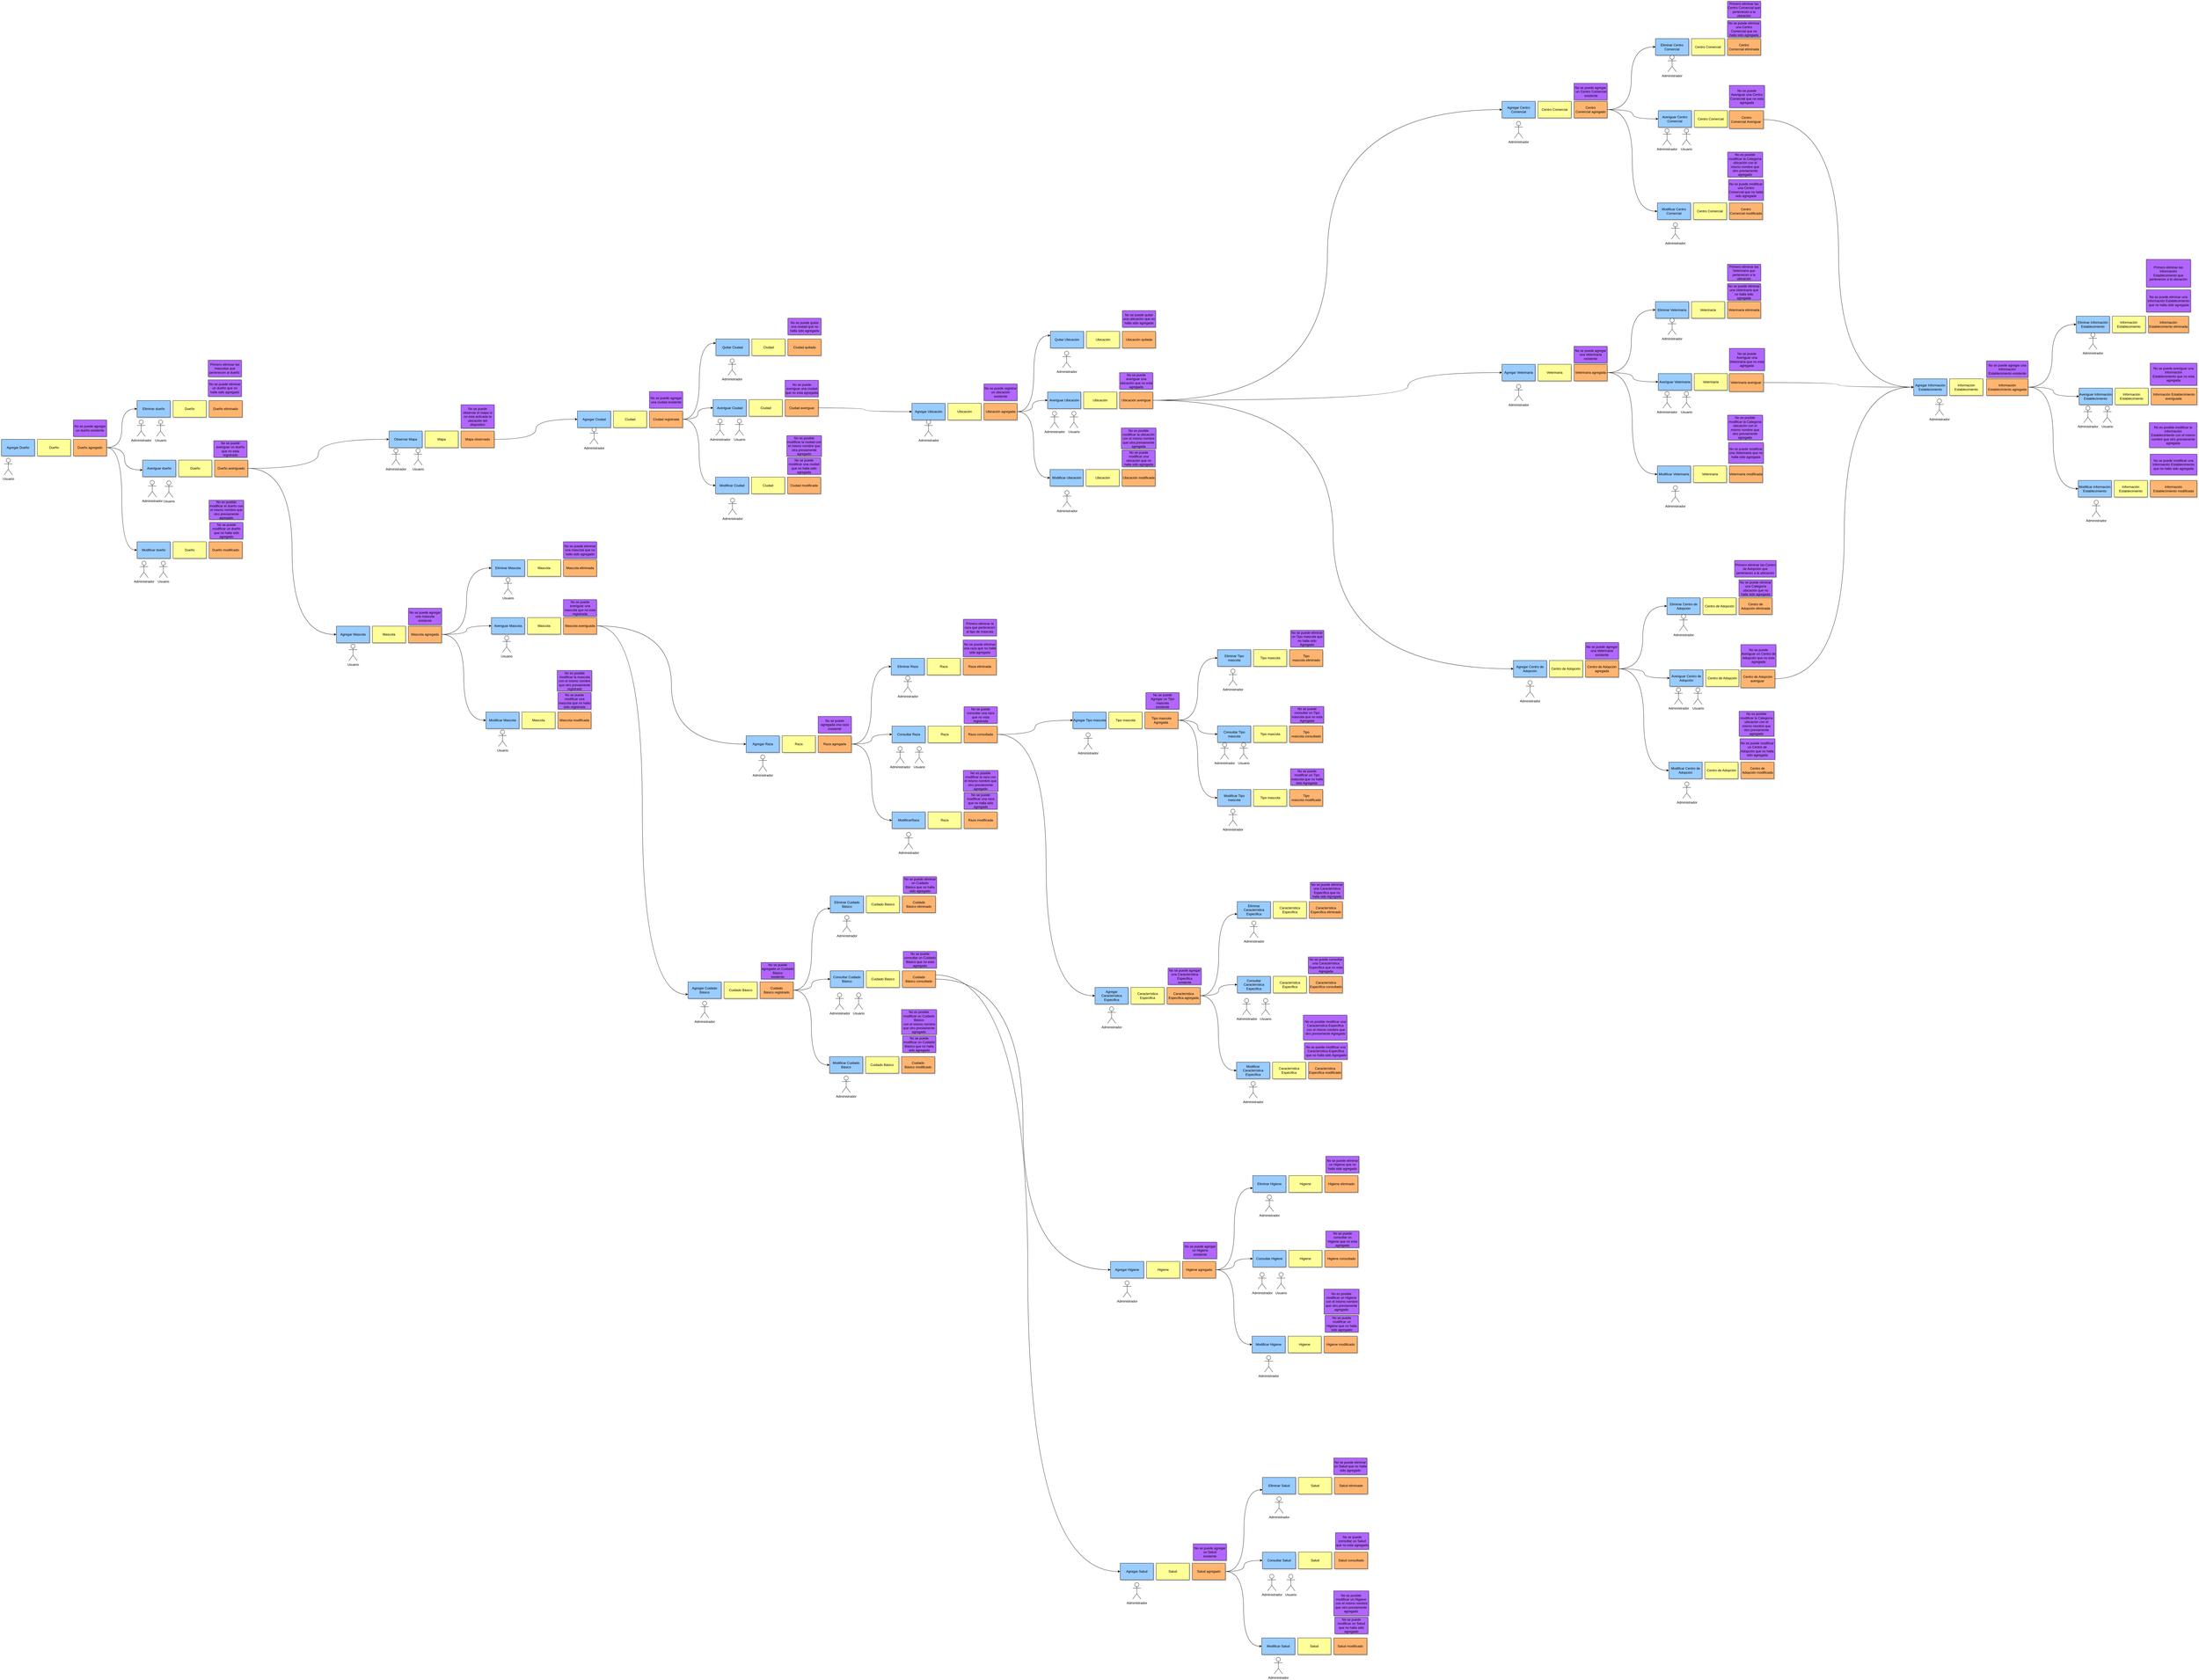 <mxfile version="21.3.6" type="google">
  <diagram name="Página-1" id="CpRgJXcr8-Z7dbUIZfff">
    <mxGraphModel grid="1" page="1" gridSize="10" guides="1" tooltips="1" connect="1" arrows="1" fold="1" pageScale="1" pageWidth="827" pageHeight="1169" math="0" shadow="0">
      <root>
        <mxCell id="0" />
        <mxCell id="1" parent="0" />
        <mxCell id="CnmAIbJzhXDFUpz-GXaU-5" value="Eliminar dueño" style="rounded=0;whiteSpace=wrap;html=1;fillColor=#99CCFF;shadow=1;" vertex="1" parent="1">
          <mxGeometry x="-1070" y="910" width="120" height="60" as="geometry" />
        </mxCell>
        <mxCell id="CnmAIbJzhXDFUpz-GXaU-6" value="Agregar Dueño" style="rounded=0;whiteSpace=wrap;html=1;fillColor=#99CCFF;shadow=1;" vertex="1" parent="1">
          <mxGeometry x="-1560" y="1050" width="120" height="60" as="geometry" />
        </mxCell>
        <mxCell id="CnmAIbJzhXDFUpz-GXaU-14" style="edgeStyle=orthogonalEdgeStyle;rounded=0;orthogonalLoop=1;jettySize=auto;html=1;entryX=0;entryY=0.5;entryDx=0;entryDy=0;curved=1;" edge="1" parent="1" source="CnmAIbJzhXDFUpz-GXaU-17" target="CnmAIbJzhXDFUpz-GXaU-5">
          <mxGeometry relative="1" as="geometry" />
        </mxCell>
        <mxCell id="CnmAIbJzhXDFUpz-GXaU-15" style="edgeStyle=orthogonalEdgeStyle;curved=1;rounded=0;orthogonalLoop=1;jettySize=auto;html=1;entryX=0;entryY=0.597;entryDx=0;entryDy=0;entryPerimeter=0;" edge="1" parent="1" source="CnmAIbJzhXDFUpz-GXaU-17" target="CnmAIbJzhXDFUpz-GXaU-40">
          <mxGeometry relative="1" as="geometry" />
        </mxCell>
        <mxCell id="CnmAIbJzhXDFUpz-GXaU-16" style="edgeStyle=orthogonalEdgeStyle;curved=1;rounded=0;orthogonalLoop=1;jettySize=auto;html=1;entryX=0;entryY=0.5;entryDx=0;entryDy=0;" edge="1" parent="1" source="CnmAIbJzhXDFUpz-GXaU-17" target="CnmAIbJzhXDFUpz-GXaU-45">
          <mxGeometry relative="1" as="geometry" />
        </mxCell>
        <mxCell id="CnmAIbJzhXDFUpz-GXaU-17" value="Dueño agregado" style="rounded=0;whiteSpace=wrap;html=1;fillColor=#FFB570;shadow=1;" vertex="1" parent="1">
          <mxGeometry x="-1300" y="1050" width="120" height="60" as="geometry" />
        </mxCell>
        <mxCell id="CnmAIbJzhXDFUpz-GXaU-27" value="No se puede averiguar un dueño que no esta registrado" style="rounded=0;whiteSpace=wrap;html=1;fillColor=#B266FF;shadow=1;" vertex="1" parent="1">
          <mxGeometry x="-793" y="1055" width="120" height="60" as="geometry" />
        </mxCell>
        <mxCell id="CnmAIbJzhXDFUpz-GXaU-28" value="No se puede eliminar un dueño que no halla sido agregado" style="rounded=0;whiteSpace=wrap;html=1;fillColor=#B266FF;shadow=1;" vertex="1" parent="1">
          <mxGeometry x="-813" y="835" width="120" height="60" as="geometry" />
        </mxCell>
        <mxCell id="CnmAIbJzhXDFUpz-GXaU-29" value="No se puede agregar un dueño existente" style="rounded=0;whiteSpace=wrap;html=1;fillColor=#B266FF;shadow=1;" vertex="1" parent="1">
          <mxGeometry x="-1300" y="980" width="120" height="60" as="geometry" />
        </mxCell>
        <mxCell id="CnmAIbJzhXDFUpz-GXaU-37" value="Dueño" style="rounded=0;whiteSpace=wrap;html=1;fillColor=#FFFF99;shadow=1;" vertex="1" parent="1">
          <mxGeometry x="-1430" y="1050" width="120" height="60" as="geometry" />
        </mxCell>
        <mxCell id="CnmAIbJzhXDFUpz-GXaU-38" value="Dueño" style="rounded=0;whiteSpace=wrap;html=1;fillColor=#FFFF99;shadow=1;" vertex="1" parent="1">
          <mxGeometry x="-940" y="910" width="120" height="60" as="geometry" />
        </mxCell>
        <mxCell id="CnmAIbJzhXDFUpz-GXaU-39" value="Dueño eliminado" style="rounded=0;whiteSpace=wrap;html=1;fillColor=#FFB570;shadow=1;" vertex="1" parent="1">
          <mxGeometry x="-810" y="910" width="120" height="60" as="geometry" />
        </mxCell>
        <mxCell id="CnmAIbJzhXDFUpz-GXaU-40" value="Averiguar dueño" style="rounded=0;whiteSpace=wrap;html=1;fillColor=#99CCFF;shadow=1;" vertex="1" parent="1">
          <mxGeometry x="-1050" y="1125" width="120" height="60" as="geometry" />
        </mxCell>
        <mxCell id="CnmAIbJzhXDFUpz-GXaU-41" value="Dueño" style="rounded=0;whiteSpace=wrap;html=1;fillColor=#FFFF99;shadow=1;" vertex="1" parent="1">
          <mxGeometry x="-920" y="1125" width="120" height="60" as="geometry" />
        </mxCell>
        <mxCell id="CnmAIbJzhXDFUpz-GXaU-42" style="edgeStyle=orthogonalEdgeStyle;curved=1;rounded=0;orthogonalLoop=1;jettySize=auto;html=1;entryX=0;entryY=0.5;entryDx=0;entryDy=0;" edge="1" parent="1" source="CnmAIbJzhXDFUpz-GXaU-44" target="CnmAIbJzhXDFUpz-GXaU-160">
          <mxGeometry relative="1" as="geometry" />
        </mxCell>
        <mxCell id="CnmAIbJzhXDFUpz-GXaU-43" style="edgeStyle=orthogonalEdgeStyle;curved=1;rounded=0;orthogonalLoop=1;jettySize=auto;html=1;entryX=0;entryY=0.5;entryDx=0;entryDy=0;" edge="1" parent="1" source="CnmAIbJzhXDFUpz-GXaU-44" target="CnmAIbJzhXDFUpz-GXaU-49">
          <mxGeometry relative="1" as="geometry" />
        </mxCell>
        <mxCell id="CnmAIbJzhXDFUpz-GXaU-44" value="Dueño averiguado" style="rounded=0;whiteSpace=wrap;html=1;fillColor=#FFB570;shadow=1;" vertex="1" parent="1">
          <mxGeometry x="-790" y="1125" width="120" height="60" as="geometry" />
        </mxCell>
        <mxCell id="CnmAIbJzhXDFUpz-GXaU-45" value="Modificar dueño" style="rounded=0;whiteSpace=wrap;html=1;fillColor=#99CCFF;shadow=1;" vertex="1" parent="1">
          <mxGeometry x="-1070" y="1420" width="120" height="60" as="geometry" />
        </mxCell>
        <mxCell id="CnmAIbJzhXDFUpz-GXaU-46" value="Dueño" style="rounded=0;whiteSpace=wrap;html=1;fillColor=#FFFF99;shadow=1;" vertex="1" parent="1">
          <mxGeometry x="-940" y="1420" width="120" height="60" as="geometry" />
        </mxCell>
        <mxCell id="CnmAIbJzhXDFUpz-GXaU-47" value="Dueño modificado" style="rounded=0;whiteSpace=wrap;html=1;fillColor=#FFB570;shadow=1;" vertex="1" parent="1">
          <mxGeometry x="-810" y="1420" width="120" height="60" as="geometry" />
        </mxCell>
        <mxCell id="CnmAIbJzhXDFUpz-GXaU-48" value="Eliminar Mascota" style="rounded=0;whiteSpace=wrap;html=1;fillColor=#99CCFF;shadow=1;" vertex="1" parent="1">
          <mxGeometry x="210" y="1485" width="120" height="60" as="geometry" />
        </mxCell>
        <mxCell id="CnmAIbJzhXDFUpz-GXaU-49" value="Agregar Mascota" style="rounded=0;whiteSpace=wrap;html=1;fillColor=#99CCFF;shadow=1;" vertex="1" parent="1">
          <mxGeometry x="-350" y="1725" width="120" height="60" as="geometry" />
        </mxCell>
        <mxCell id="CnmAIbJzhXDFUpz-GXaU-50" style="edgeStyle=orthogonalEdgeStyle;curved=1;rounded=0;orthogonalLoop=1;jettySize=auto;html=1;entryX=0;entryY=0.5;entryDx=0;entryDy=0;" edge="1" parent="1" source="CnmAIbJzhXDFUpz-GXaU-53" target="CnmAIbJzhXDFUpz-GXaU-48">
          <mxGeometry relative="1" as="geometry" />
        </mxCell>
        <mxCell id="CnmAIbJzhXDFUpz-GXaU-51" style="edgeStyle=orthogonalEdgeStyle;curved=1;rounded=0;orthogonalLoop=1;jettySize=auto;html=1;entryX=0;entryY=0.5;entryDx=0;entryDy=0;" edge="1" parent="1" source="CnmAIbJzhXDFUpz-GXaU-53" target="CnmAIbJzhXDFUpz-GXaU-57">
          <mxGeometry relative="1" as="geometry" />
        </mxCell>
        <mxCell id="CnmAIbJzhXDFUpz-GXaU-52" style="edgeStyle=orthogonalEdgeStyle;curved=1;rounded=0;orthogonalLoop=1;jettySize=auto;html=1;entryX=0;entryY=0.5;entryDx=0;entryDy=0;" edge="1" parent="1" source="CnmAIbJzhXDFUpz-GXaU-53" target="CnmAIbJzhXDFUpz-GXaU-62">
          <mxGeometry relative="1" as="geometry" />
        </mxCell>
        <mxCell id="CnmAIbJzhXDFUpz-GXaU-53" value="Mascota agregada" style="rounded=0;whiteSpace=wrap;html=1;fillColor=#FFB570;shadow=1;" vertex="1" parent="1">
          <mxGeometry x="-90" y="1725" width="120" height="60" as="geometry" />
        </mxCell>
        <mxCell id="CnmAIbJzhXDFUpz-GXaU-54" value="Mascota" style="rounded=0;whiteSpace=wrap;html=1;fillColor=#FFFF99;shadow=1;" vertex="1" parent="1">
          <mxGeometry x="-220" y="1725" width="120" height="60" as="geometry" />
        </mxCell>
        <mxCell id="CnmAIbJzhXDFUpz-GXaU-55" value="Mascota" style="rounded=0;whiteSpace=wrap;html=1;fillColor=#FFFF99;shadow=1;" vertex="1" parent="1">
          <mxGeometry x="340" y="1485" width="120" height="60" as="geometry" />
        </mxCell>
        <mxCell id="CnmAIbJzhXDFUpz-GXaU-56" value="Mascota eliminada" style="rounded=0;whiteSpace=wrap;html=1;fillColor=#FFB570;shadow=1;" vertex="1" parent="1">
          <mxGeometry x="470" y="1485" width="120" height="60" as="geometry" />
        </mxCell>
        <mxCell id="CnmAIbJzhXDFUpz-GXaU-57" value="Averiguar Mascota" style="rounded=0;whiteSpace=wrap;html=1;fillColor=#99CCFF;shadow=1;" vertex="1" parent="1">
          <mxGeometry x="210" y="1694" width="120" height="60" as="geometry" />
        </mxCell>
        <mxCell id="CnmAIbJzhXDFUpz-GXaU-58" value="Mascota" style="rounded=0;whiteSpace=wrap;html=1;fillColor=#FFFF99;shadow=1;" vertex="1" parent="1">
          <mxGeometry x="340" y="1694" width="120" height="60" as="geometry" />
        </mxCell>
        <mxCell id="CnmAIbJzhXDFUpz-GXaU-59" style="edgeStyle=orthogonalEdgeStyle;curved=1;rounded=0;orthogonalLoop=1;jettySize=auto;html=1;entryX=0;entryY=0.5;entryDx=0;entryDy=0;" edge="1" parent="1" source="CnmAIbJzhXDFUpz-GXaU-61" target="CnmAIbJzhXDFUpz-GXaU-84">
          <mxGeometry relative="1" as="geometry" />
        </mxCell>
        <mxCell id="CnmAIbJzhXDFUpz-GXaU-60" style="edgeStyle=orthogonalEdgeStyle;curved=1;rounded=0;orthogonalLoop=1;jettySize=auto;html=1;entryX=0;entryY=0.75;entryDx=0;entryDy=0;" edge="1" parent="1" source="CnmAIbJzhXDFUpz-GXaU-61" target="CnmAIbJzhXDFUpz-GXaU-101">
          <mxGeometry relative="1" as="geometry" />
        </mxCell>
        <mxCell id="CnmAIbJzhXDFUpz-GXaU-61" value="Mascota averiguada" style="rounded=0;whiteSpace=wrap;html=1;fillColor=#FFB570;shadow=1;" vertex="1" parent="1">
          <mxGeometry x="470" y="1694" width="120" height="60" as="geometry" />
        </mxCell>
        <mxCell id="CnmAIbJzhXDFUpz-GXaU-62" value="Modificar Mascota" style="rounded=0;whiteSpace=wrap;html=1;fillColor=#99CCFF;shadow=1;" vertex="1" parent="1">
          <mxGeometry x="190" y="2035" width="120" height="60" as="geometry" />
        </mxCell>
        <mxCell id="CnmAIbJzhXDFUpz-GXaU-63" value="Mascota" style="rounded=0;whiteSpace=wrap;html=1;fillColor=#FFFF99;shadow=1;" vertex="1" parent="1">
          <mxGeometry x="320" y="2035" width="120" height="60" as="geometry" />
        </mxCell>
        <mxCell id="CnmAIbJzhXDFUpz-GXaU-64" value="Mascota modificada" style="rounded=0;whiteSpace=wrap;html=1;fillColor=#FFB570;shadow=1;" vertex="1" parent="1">
          <mxGeometry x="450" y="2035" width="120" height="60" as="geometry" />
        </mxCell>
        <mxCell id="CnmAIbJzhXDFUpz-GXaU-65" value="Quitar Ubicación" style="rounded=0;whiteSpace=wrap;html=1;fillColor=#99CCFF;shadow=1;" vertex="1" parent="1">
          <mxGeometry x="2228.75" y="660" width="120" height="60" as="geometry" />
        </mxCell>
        <mxCell id="CnmAIbJzhXDFUpz-GXaU-66" value="Agregar Ubicación" style="rounded=0;whiteSpace=wrap;html=1;fillColor=#99CCFF;shadow=1;" vertex="1" parent="1">
          <mxGeometry x="1728.75" y="920" width="120" height="60" as="geometry" />
        </mxCell>
        <mxCell id="CnmAIbJzhXDFUpz-GXaU-67" style="edgeStyle=orthogonalEdgeStyle;curved=1;rounded=0;orthogonalLoop=1;jettySize=auto;html=1;" edge="1" parent="1" source="CnmAIbJzhXDFUpz-GXaU-70" target="CnmAIbJzhXDFUpz-GXaU-74">
          <mxGeometry relative="1" as="geometry" />
        </mxCell>
        <mxCell id="CnmAIbJzhXDFUpz-GXaU-68" style="edgeStyle=orthogonalEdgeStyle;curved=1;rounded=0;orthogonalLoop=1;jettySize=auto;html=1;entryX=0;entryY=0.25;entryDx=0;entryDy=0;" edge="1" parent="1" source="CnmAIbJzhXDFUpz-GXaU-70" target="CnmAIbJzhXDFUpz-GXaU-65">
          <mxGeometry relative="1" as="geometry" />
        </mxCell>
        <mxCell id="CnmAIbJzhXDFUpz-GXaU-69" style="edgeStyle=orthogonalEdgeStyle;curved=1;rounded=0;orthogonalLoop=1;jettySize=auto;html=1;entryX=0;entryY=0.5;entryDx=0;entryDy=0;" edge="1" parent="1" source="CnmAIbJzhXDFUpz-GXaU-70" target="CnmAIbJzhXDFUpz-GXaU-80">
          <mxGeometry relative="1" as="geometry" />
        </mxCell>
        <mxCell id="CnmAIbJzhXDFUpz-GXaU-70" value="Ubicación agregada" style="rounded=0;whiteSpace=wrap;html=1;fillColor=#FFB570;shadow=1;" vertex="1" parent="1">
          <mxGeometry x="1988.75" y="920" width="120" height="60" as="geometry" />
        </mxCell>
        <mxCell id="CnmAIbJzhXDFUpz-GXaU-71" value="Ubicación" style="rounded=0;whiteSpace=wrap;html=1;fillColor=#FFFF99;shadow=1;" vertex="1" parent="1">
          <mxGeometry x="1858.75" y="920" width="120" height="60" as="geometry" />
        </mxCell>
        <mxCell id="CnmAIbJzhXDFUpz-GXaU-72" value="Ubicación" style="rounded=0;whiteSpace=wrap;html=1;fillColor=#FFFF99;shadow=1;" vertex="1" parent="1">
          <mxGeometry x="2358.75" y="660" width="120" height="60" as="geometry" />
        </mxCell>
        <mxCell id="CnmAIbJzhXDFUpz-GXaU-73" value="Ubicación quitada" style="rounded=0;whiteSpace=wrap;html=1;fillColor=#FFB570;shadow=1;" vertex="1" parent="1">
          <mxGeometry x="2488.75" y="660" width="120" height="60" as="geometry" />
        </mxCell>
        <mxCell id="CnmAIbJzhXDFUpz-GXaU-74" value="Averiguar Ubicación" style="rounded=0;whiteSpace=wrap;html=1;fillColor=#99CCFF;shadow=1;" vertex="1" parent="1">
          <mxGeometry x="2218.75" y="879" width="120" height="60" as="geometry" />
        </mxCell>
        <mxCell id="CnmAIbJzhXDFUpz-GXaU-75" value="Ubicación" style="rounded=0;whiteSpace=wrap;html=1;fillColor=#FFFF99;shadow=1;" vertex="1" parent="1">
          <mxGeometry x="2348.75" y="879" width="120" height="60" as="geometry" />
        </mxCell>
        <mxCell id="CnmAIbJzhXDFUpz-GXaU-76" style="edgeStyle=orthogonalEdgeStyle;curved=1;rounded=0;orthogonalLoop=1;jettySize=auto;html=1;entryX=0;entryY=0.5;entryDx=0;entryDy=0;" edge="1" parent="1" source="CnmAIbJzhXDFUpz-GXaU-79" target="CnmAIbJzhXDFUpz-GXaU-166">
          <mxGeometry relative="1" as="geometry" />
        </mxCell>
        <mxCell id="CnmAIbJzhXDFUpz-GXaU-77" style="edgeStyle=orthogonalEdgeStyle;rounded=0;orthogonalLoop=1;jettySize=auto;html=1;exitX=1;exitY=0.5;exitDx=0;exitDy=0;entryX=0;entryY=0.5;entryDx=0;entryDy=0;curved=1;" edge="1" parent="1" source="CnmAIbJzhXDFUpz-GXaU-79" target="CnmAIbJzhXDFUpz-GXaU-305">
          <mxGeometry relative="1" as="geometry" />
        </mxCell>
        <mxCell id="CnmAIbJzhXDFUpz-GXaU-78" style="edgeStyle=orthogonalEdgeStyle;rounded=0;orthogonalLoop=1;jettySize=auto;html=1;exitX=1;exitY=0.5;exitDx=0;exitDy=0;entryX=0;entryY=0.5;entryDx=0;entryDy=0;curved=1;" edge="1" parent="1" source="CnmAIbJzhXDFUpz-GXaU-79" target="CnmAIbJzhXDFUpz-GXaU-332">
          <mxGeometry relative="1" as="geometry">
            <Array as="points">
              <mxPoint x="3520" y="909" />
              <mxPoint x="3520" y="809" />
            </Array>
          </mxGeometry>
        </mxCell>
        <mxCell id="CnmAIbJzhXDFUpz-GXaU-79" value="Ubicación averiguar" style="rounded=0;whiteSpace=wrap;html=1;fillColor=#FFB570;shadow=1;" vertex="1" parent="1">
          <mxGeometry x="2478.75" y="879" width="120" height="60" as="geometry" />
        </mxCell>
        <mxCell id="CnmAIbJzhXDFUpz-GXaU-80" value="Modificar Ubicación" style="rounded=0;whiteSpace=wrap;html=1;fillColor=#99CCFF;shadow=1;" vertex="1" parent="1">
          <mxGeometry x="2227.5" y="1159" width="120" height="60" as="geometry" />
        </mxCell>
        <mxCell id="CnmAIbJzhXDFUpz-GXaU-81" value="Ubicación" style="rounded=0;whiteSpace=wrap;html=1;fillColor=#FFFF99;shadow=1;" vertex="1" parent="1">
          <mxGeometry x="2357.5" y="1159" width="120" height="60" as="geometry" />
        </mxCell>
        <mxCell id="CnmAIbJzhXDFUpz-GXaU-82" value="Ubicación modificada" style="rounded=0;whiteSpace=wrap;html=1;fillColor=#FFB570;shadow=1;" vertex="1" parent="1">
          <mxGeometry x="2487.5" y="1159" width="120" height="60" as="geometry" />
        </mxCell>
        <mxCell id="CnmAIbJzhXDFUpz-GXaU-83" value="Eliminar Raza" style="rounded=0;whiteSpace=wrap;html=1;fillColor=#99CCFF;shadow=1;" vertex="1" parent="1">
          <mxGeometry x="1653.75" y="1841" width="120" height="60" as="geometry" />
        </mxCell>
        <mxCell id="CnmAIbJzhXDFUpz-GXaU-84" value="Agregar Raza" style="rounded=0;whiteSpace=wrap;html=1;fillColor=#99CCFF;shadow=1;" vertex="1" parent="1">
          <mxGeometry x="1130" y="2121" width="120" height="60" as="geometry" />
        </mxCell>
        <mxCell id="CnmAIbJzhXDFUpz-GXaU-85" style="edgeStyle=orthogonalEdgeStyle;curved=1;rounded=0;orthogonalLoop=1;jettySize=auto;html=1;entryX=0;entryY=0.5;entryDx=0;entryDy=0;" edge="1" parent="1" source="CnmAIbJzhXDFUpz-GXaU-88" target="CnmAIbJzhXDFUpz-GXaU-83">
          <mxGeometry relative="1" as="geometry" />
        </mxCell>
        <mxCell id="CnmAIbJzhXDFUpz-GXaU-86" style="edgeStyle=orthogonalEdgeStyle;curved=1;rounded=0;orthogonalLoop=1;jettySize=auto;html=1;" edge="1" parent="1" source="CnmAIbJzhXDFUpz-GXaU-88" target="CnmAIbJzhXDFUpz-GXaU-92">
          <mxGeometry relative="1" as="geometry" />
        </mxCell>
        <mxCell id="CnmAIbJzhXDFUpz-GXaU-87" style="edgeStyle=orthogonalEdgeStyle;curved=1;rounded=0;orthogonalLoop=1;jettySize=auto;html=1;entryX=0;entryY=0.5;entryDx=0;entryDy=0;" edge="1" parent="1" source="CnmAIbJzhXDFUpz-GXaU-88" target="CnmAIbJzhXDFUpz-GXaU-97">
          <mxGeometry relative="1" as="geometry" />
        </mxCell>
        <mxCell id="CnmAIbJzhXDFUpz-GXaU-88" value="Raza agregada" style="rounded=0;whiteSpace=wrap;html=1;fillColor=#FFB570;shadow=1;" vertex="1" parent="1">
          <mxGeometry x="1390" y="2121" width="120" height="60" as="geometry" />
        </mxCell>
        <mxCell id="CnmAIbJzhXDFUpz-GXaU-89" value="Raza" style="rounded=0;whiteSpace=wrap;html=1;fillColor=#FFFF99;shadow=1;" vertex="1" parent="1">
          <mxGeometry x="1260" y="2121" width="120" height="60" as="geometry" />
        </mxCell>
        <mxCell id="CnmAIbJzhXDFUpz-GXaU-90" value="Raza" style="rounded=0;whiteSpace=wrap;html=1;fillColor=#FFFF99;shadow=1;" vertex="1" parent="1">
          <mxGeometry x="1783.75" y="1841" width="120" height="60" as="geometry" />
        </mxCell>
        <mxCell id="CnmAIbJzhXDFUpz-GXaU-91" value="Raza eliminada" style="rounded=0;whiteSpace=wrap;html=1;fillColor=#FFB570;shadow=1;" vertex="1" parent="1">
          <mxGeometry x="1913.75" y="1841" width="120" height="60" as="geometry" />
        </mxCell>
        <mxCell id="CnmAIbJzhXDFUpz-GXaU-92" value="Consultar Raza" style="rounded=0;whiteSpace=wrap;html=1;fillColor=#99CCFF;shadow=1;" vertex="1" parent="1">
          <mxGeometry x="1656.87" y="2086" width="120" height="60" as="geometry" />
        </mxCell>
        <mxCell id="CnmAIbJzhXDFUpz-GXaU-93" value="Raza" style="rounded=0;whiteSpace=wrap;html=1;fillColor=#FFFF99;shadow=1;" vertex="1" parent="1">
          <mxGeometry x="1786.87" y="2086" width="120" height="60" as="geometry" />
        </mxCell>
        <mxCell id="CnmAIbJzhXDFUpz-GXaU-94" style="edgeStyle=orthogonalEdgeStyle;curved=1;rounded=0;orthogonalLoop=1;jettySize=auto;html=1;entryX=0;entryY=0.5;entryDx=0;entryDy=0;" edge="1" parent="1" source="CnmAIbJzhXDFUpz-GXaU-96" target="CnmAIbJzhXDFUpz-GXaU-142">
          <mxGeometry relative="1" as="geometry" />
        </mxCell>
        <mxCell id="CnmAIbJzhXDFUpz-GXaU-95" style="edgeStyle=orthogonalEdgeStyle;rounded=0;orthogonalLoop=1;jettySize=auto;html=1;exitX=1;exitY=0.5;exitDx=0;exitDy=0;entryX=0;entryY=0.5;entryDx=0;entryDy=0;curved=1;" edge="1" parent="1" source="CnmAIbJzhXDFUpz-GXaU-96" target="CnmAIbJzhXDFUpz-GXaU-228">
          <mxGeometry relative="1" as="geometry" />
        </mxCell>
        <mxCell id="CnmAIbJzhXDFUpz-GXaU-96" value="Raza consultada" style="rounded=0;whiteSpace=wrap;html=1;fillColor=#FFB570;shadow=1;" vertex="1" parent="1">
          <mxGeometry x="1916.87" y="2086" width="120" height="60" as="geometry" />
        </mxCell>
        <mxCell id="CnmAIbJzhXDFUpz-GXaU-97" value="ModificarRaza" style="rounded=0;whiteSpace=wrap;html=1;fillColor=#99CCFF;shadow=1;" vertex="1" parent="1">
          <mxGeometry x="1656.87" y="2396" width="120" height="60" as="geometry" />
        </mxCell>
        <mxCell id="CnmAIbJzhXDFUpz-GXaU-98" value="Raza" style="rounded=0;whiteSpace=wrap;html=1;fillColor=#FFFF99;shadow=1;" vertex="1" parent="1">
          <mxGeometry x="1786.87" y="2396" width="120" height="60" as="geometry" />
        </mxCell>
        <mxCell id="CnmAIbJzhXDFUpz-GXaU-99" value="Raza modificada" style="rounded=0;whiteSpace=wrap;html=1;fillColor=#FFB570;shadow=1;" vertex="1" parent="1">
          <mxGeometry x="1916.87" y="2396" width="120" height="60" as="geometry" />
        </mxCell>
        <mxCell id="CnmAIbJzhXDFUpz-GXaU-100" value="Eliminar Cuidado Básico" style="rounded=0;whiteSpace=wrap;html=1;fillColor=#99CCFF;shadow=1;" vertex="1" parent="1">
          <mxGeometry x="1433.75" y="2700" width="120" height="60" as="geometry" />
        </mxCell>
        <mxCell id="CnmAIbJzhXDFUpz-GXaU-101" value="Agregar Cuidado Básico" style="rounded=0;whiteSpace=wrap;html=1;fillColor=#99CCFF;shadow=1;" vertex="1" parent="1">
          <mxGeometry x="920" y="3010" width="120" height="60" as="geometry" />
        </mxCell>
        <mxCell id="CnmAIbJzhXDFUpz-GXaU-102" style="edgeStyle=orthogonalEdgeStyle;curved=1;rounded=0;orthogonalLoop=1;jettySize=auto;html=1;entryX=0;entryY=0.75;entryDx=0;entryDy=0;" edge="1" parent="1" source="CnmAIbJzhXDFUpz-GXaU-105" target="CnmAIbJzhXDFUpz-GXaU-100">
          <mxGeometry relative="1" as="geometry" />
        </mxCell>
        <mxCell id="CnmAIbJzhXDFUpz-GXaU-103" style="edgeStyle=orthogonalEdgeStyle;curved=1;rounded=0;orthogonalLoop=1;jettySize=auto;html=1;entryX=0;entryY=0.5;entryDx=0;entryDy=0;" edge="1" parent="1" source="CnmAIbJzhXDFUpz-GXaU-105" target="CnmAIbJzhXDFUpz-GXaU-109">
          <mxGeometry relative="1" as="geometry" />
        </mxCell>
        <mxCell id="CnmAIbJzhXDFUpz-GXaU-104" style="edgeStyle=orthogonalEdgeStyle;curved=1;rounded=0;orthogonalLoop=1;jettySize=auto;html=1;entryX=0;entryY=0.5;entryDx=0;entryDy=0;" edge="1" parent="1" source="CnmAIbJzhXDFUpz-GXaU-105" target="CnmAIbJzhXDFUpz-GXaU-114">
          <mxGeometry relative="1" as="geometry" />
        </mxCell>
        <mxCell id="CnmAIbJzhXDFUpz-GXaU-105" value="Cuidado Básico&amp;nbsp;registrado" style="rounded=0;whiteSpace=wrap;html=1;fillColor=#FFB570;shadow=1;" vertex="1" parent="1">
          <mxGeometry x="1180" y="3010" width="120" height="60" as="geometry" />
        </mxCell>
        <mxCell id="CnmAIbJzhXDFUpz-GXaU-106" value="Cuidado Básico" style="rounded=0;whiteSpace=wrap;html=1;fillColor=#FFFF99;shadow=1;" vertex="1" parent="1">
          <mxGeometry x="1050" y="3010" width="120" height="60" as="geometry" />
        </mxCell>
        <mxCell id="CnmAIbJzhXDFUpz-GXaU-107" value="Cuidado Básico" style="rounded=0;whiteSpace=wrap;html=1;fillColor=#FFFF99;shadow=1;" vertex="1" parent="1">
          <mxGeometry x="1563.75" y="2700" width="120" height="60" as="geometry" />
        </mxCell>
        <mxCell id="CnmAIbJzhXDFUpz-GXaU-108" value="Cuidado Básico&amp;nbsp;eliminado" style="rounded=0;whiteSpace=wrap;html=1;fillColor=#FFB570;shadow=1;" vertex="1" parent="1">
          <mxGeometry x="1693.75" y="2700" width="120" height="60" as="geometry" />
        </mxCell>
        <mxCell id="CnmAIbJzhXDFUpz-GXaU-109" value="Consultar Cuidado Básico" style="rounded=0;whiteSpace=wrap;html=1;fillColor=#99CCFF;shadow=1;" vertex="1" parent="1">
          <mxGeometry x="1433.75" y="2970" width="120" height="60" as="geometry" />
        </mxCell>
        <mxCell id="CnmAIbJzhXDFUpz-GXaU-110" value="Cuidado Básico" style="rounded=0;whiteSpace=wrap;html=1;fillColor=#FFFF99;shadow=1;" vertex="1" parent="1">
          <mxGeometry x="1563.75" y="2970" width="120" height="60" as="geometry" />
        </mxCell>
        <mxCell id="CnmAIbJzhXDFUpz-GXaU-111" style="edgeStyle=orthogonalEdgeStyle;rounded=0;orthogonalLoop=1;jettySize=auto;html=1;exitX=1;exitY=0.5;exitDx=0;exitDy=0;entryX=0;entryY=0.5;entryDx=0;entryDy=0;curved=1;" edge="1" parent="1" source="CnmAIbJzhXDFUpz-GXaU-113" target="CnmAIbJzhXDFUpz-GXaU-359">
          <mxGeometry relative="1" as="geometry" />
        </mxCell>
        <mxCell id="CnmAIbJzhXDFUpz-GXaU-112" style="edgeStyle=orthogonalEdgeStyle;rounded=0;orthogonalLoop=1;jettySize=auto;html=1;exitX=1;exitY=0.25;exitDx=0;exitDy=0;entryX=0;entryY=0.5;entryDx=0;entryDy=0;curved=1;" edge="1" parent="1" source="CnmAIbJzhXDFUpz-GXaU-113" target="CnmAIbJzhXDFUpz-GXaU-384">
          <mxGeometry relative="1" as="geometry" />
        </mxCell>
        <mxCell id="CnmAIbJzhXDFUpz-GXaU-113" value="Cuidado Básico&amp;nbsp;consultado" style="rounded=0;whiteSpace=wrap;html=1;fillColor=#FFB570;shadow=1;" vertex="1" parent="1">
          <mxGeometry x="1693.75" y="2970" width="120" height="60" as="geometry" />
        </mxCell>
        <mxCell id="CnmAIbJzhXDFUpz-GXaU-114" value="Modificar Cuidado Básico" style="rounded=0;whiteSpace=wrap;html=1;fillColor=#99CCFF;shadow=1;" vertex="1" parent="1">
          <mxGeometry x="1431.25" y="3280" width="120" height="60" as="geometry" />
        </mxCell>
        <mxCell id="CnmAIbJzhXDFUpz-GXaU-115" value="Cuidado Básico" style="rounded=0;whiteSpace=wrap;html=1;fillColor=#FFFF99;shadow=1;" vertex="1" parent="1">
          <mxGeometry x="1561.25" y="3280" width="120" height="60" as="geometry" />
        </mxCell>
        <mxCell id="CnmAIbJzhXDFUpz-GXaU-116" value="Cuidado Básico&amp;nbsp;modificado" style="rounded=0;whiteSpace=wrap;html=1;fillColor=#FFB570;shadow=1;" vertex="1" parent="1">
          <mxGeometry x="1691.25" y="3280" width="120" height="60" as="geometry" />
        </mxCell>
        <mxCell id="CnmAIbJzhXDFUpz-GXaU-117" value="No se puede modificar un dueño que no halla sido agregado" style="rounded=0;whiteSpace=wrap;html=1;fillColor=#B266FF;shadow=1;" vertex="1" parent="1">
          <mxGeometry x="-807.5" y="1350" width="120" height="60" as="geometry" />
        </mxCell>
        <mxCell id="CnmAIbJzhXDFUpz-GXaU-118" value="No es posible modificar el dueño con el mismo nombre que otro previamente agregado" style="rounded=0;whiteSpace=wrap;html=1;fillColor=#B266FF;shadow=1;" vertex="1" parent="1">
          <mxGeometry x="-810" y="1270" width="125" height="70" as="geometry" />
        </mxCell>
        <mxCell id="CnmAIbJzhXDFUpz-GXaU-119" value="Primero eliminar las mascotas que pertenecen al dueño&amp;nbsp;" style="rounded=0;whiteSpace=wrap;html=1;fillColor=#B266FF;shadow=1;" vertex="1" parent="1">
          <mxGeometry x="-813" y="764" width="120" height="60" as="geometry" />
        </mxCell>
        <mxCell id="CnmAIbJzhXDFUpz-GXaU-120" value="No se puede averiguar una mascota que no esta registrada" style="rounded=0;whiteSpace=wrap;html=1;fillColor=#B266FF;shadow=1;" vertex="1" parent="1">
          <mxGeometry x="470" y="1629" width="120" height="60" as="geometry" />
        </mxCell>
        <mxCell id="CnmAIbJzhXDFUpz-GXaU-121" value="No se puede eliminar una mascota que no halla sido agregado" style="rounded=0;whiteSpace=wrap;html=1;fillColor=#B266FF;shadow=1;" vertex="1" parent="1">
          <mxGeometry x="470" y="1420" width="120" height="60" as="geometry" />
        </mxCell>
        <mxCell id="CnmAIbJzhXDFUpz-GXaU-122" value="No se puede agregar una mascota existente" style="rounded=0;whiteSpace=wrap;html=1;fillColor=#B266FF;shadow=1;" vertex="1" parent="1">
          <mxGeometry x="-90" y="1660" width="120" height="60" as="geometry" />
        </mxCell>
        <mxCell id="CnmAIbJzhXDFUpz-GXaU-123" value="No se puede modificar una mascota que no halla sido registrada" style="rounded=0;whiteSpace=wrap;html=1;fillColor=#B266FF;shadow=1;" vertex="1" parent="1">
          <mxGeometry x="450" y="1965" width="120" height="60" as="geometry" />
        </mxCell>
        <mxCell id="CnmAIbJzhXDFUpz-GXaU-124" value="No es posible modificar la mascota con el mismo nombre que otro previamente registrado" style="rounded=0;whiteSpace=wrap;html=1;fillColor=#B266FF;shadow=1;" vertex="1" parent="1">
          <mxGeometry x="447.5" y="1885" width="125" height="75" as="geometry" />
        </mxCell>
        <mxCell id="CnmAIbJzhXDFUpz-GXaU-125" value="No se puede registrar un ubicación existente" style="rounded=0;whiteSpace=wrap;html=1;fillColor=#B266FF;shadow=1;" vertex="1" parent="1">
          <mxGeometry x="1988.75" y="850" width="120" height="60" as="geometry" />
        </mxCell>
        <mxCell id="CnmAIbJzhXDFUpz-GXaU-126" value="No se puede quitar una ubicación que no halla sido agregada" style="rounded=0;whiteSpace=wrap;html=1;fillColor=#B266FF;shadow=1;" vertex="1" parent="1">
          <mxGeometry x="2488.75" y="585" width="120" height="60" as="geometry" />
        </mxCell>
        <mxCell id="CnmAIbJzhXDFUpz-GXaU-127" value="No se puede modificar una ubicación que no halla sido agregada" style="rounded=0;whiteSpace=wrap;html=1;fillColor=#B266FF;shadow=1;" vertex="1" parent="1">
          <mxGeometry x="2487.5" y="1089" width="120" height="60" as="geometry" />
        </mxCell>
        <mxCell id="CnmAIbJzhXDFUpz-GXaU-128" value="No es posible modificar la ubicación con el mismo nombre que otra previamente agregada" style="rounded=0;whiteSpace=wrap;html=1;fillColor=#B266FF;shadow=1;" vertex="1" parent="1">
          <mxGeometry x="2485" y="1009" width="125" height="75" as="geometry" />
        </mxCell>
        <mxCell id="CnmAIbJzhXDFUpz-GXaU-129" value="No se puede averiguar una ubicación que no esta agregada" style="rounded=0;whiteSpace=wrap;html=1;fillColor=#B266FF;shadow=1;" vertex="1" parent="1">
          <mxGeometry x="2478.75" y="809" width="120" height="60" as="geometry" />
        </mxCell>
        <mxCell id="CnmAIbJzhXDFUpz-GXaU-130" value="No se puede consultar un Cuidado Básico&amp;nbsp;que no esta agregado" style="rounded=0;whiteSpace=wrap;html=1;fillColor=#B266FF;shadow=1;" vertex="1" parent="1">
          <mxGeometry x="1697.5" y="2900" width="120" height="60" as="geometry" />
        </mxCell>
        <mxCell id="CnmAIbJzhXDFUpz-GXaU-131" value="No se puede eliminar un Cuidado Básico&amp;nbsp;que no halla sido agregado" style="rounded=0;whiteSpace=wrap;html=1;fillColor=#B266FF;shadow=1;" vertex="1" parent="1">
          <mxGeometry x="1697.5" y="2630" width="120" height="60" as="geometry" />
        </mxCell>
        <mxCell id="CnmAIbJzhXDFUpz-GXaU-132" value="No se puede agregada un Cuidado Básico&lt;br&gt;existente" style="rounded=0;whiteSpace=wrap;html=1;fillColor=#B266FF;shadow=1;" vertex="1" parent="1">
          <mxGeometry x="1183.75" y="2940" width="120" height="60" as="geometry" />
        </mxCell>
        <mxCell id="CnmAIbJzhXDFUpz-GXaU-133" value="No se puede modificar un Cuidado Básico&amp;nbsp;que no halla sido agregado" style="rounded=0;whiteSpace=wrap;html=1;fillColor=#B266FF;shadow=1;" vertex="1" parent="1">
          <mxGeometry x="1695" y="3205" width="120" height="60" as="geometry" />
        </mxCell>
        <mxCell id="CnmAIbJzhXDFUpz-GXaU-134" value="No es posible modificar un Cuidado Básico&lt;br&gt;&amp;nbsp;con el mismo nombre que otro previamente agregado" style="rounded=0;whiteSpace=wrap;html=1;fillColor=#B266FF;shadow=1;" vertex="1" parent="1">
          <mxGeometry x="1691.25" y="3110" width="126.25" height="90" as="geometry" />
        </mxCell>
        <mxCell id="CnmAIbJzhXDFUpz-GXaU-135" value="No se puede consultar una raza que no esta registrada" style="rounded=0;whiteSpace=wrap;html=1;fillColor=#B266FF;shadow=1;" vertex="1" parent="1">
          <mxGeometry x="1916.87" y="2016" width="120" height="60" as="geometry" />
        </mxCell>
        <mxCell id="CnmAIbJzhXDFUpz-GXaU-136" value="No se puede eliminar una raza que no halla sido agregada" style="rounded=0;whiteSpace=wrap;html=1;fillColor=#B266FF;shadow=1;" vertex="1" parent="1">
          <mxGeometry x="1913.75" y="1775" width="120" height="60" as="geometry" />
        </mxCell>
        <mxCell id="CnmAIbJzhXDFUpz-GXaU-137" value="No se puede agregada una raza existente" style="rounded=0;whiteSpace=wrap;html=1;fillColor=#B266FF;shadow=1;" vertex="1" parent="1">
          <mxGeometry x="1390" y="2051" width="120" height="60" as="geometry" />
        </mxCell>
        <mxCell id="CnmAIbJzhXDFUpz-GXaU-138" value="No se puede modificar una raza que no halla sido agregada" style="rounded=0;whiteSpace=wrap;html=1;fillColor=#B266FF;shadow=1;" vertex="1" parent="1">
          <mxGeometry x="1916.87" y="2326" width="120" height="60" as="geometry" />
        </mxCell>
        <mxCell id="CnmAIbJzhXDFUpz-GXaU-139" value="No es posible modificar la raza con el mismo nombre que otro previamente agregado" style="rounded=0;whiteSpace=wrap;html=1;fillColor=#B266FF;shadow=1;" vertex="1" parent="1">
          <mxGeometry x="1914.37" y="2246" width="125" height="75" as="geometry" />
        </mxCell>
        <mxCell id="CnmAIbJzhXDFUpz-GXaU-140" value="Primero eliminar la raza que pertenecen al tipo de mascota" style="rounded=0;whiteSpace=wrap;html=1;fillColor=#B266FF;shadow=1;" vertex="1" parent="1">
          <mxGeometry x="1914.37" y="1700" width="120" height="60" as="geometry" />
        </mxCell>
        <mxCell id="CnmAIbJzhXDFUpz-GXaU-141" value="Eliminar Tipo mascota" style="rounded=0;whiteSpace=wrap;html=1;fillColor=#99CCFF;shadow=1;" vertex="1" parent="1">
          <mxGeometry x="2832.5" y="1810" width="120" height="60" as="geometry" />
        </mxCell>
        <mxCell id="CnmAIbJzhXDFUpz-GXaU-142" value="Agregar Tipo mascota" style="rounded=0;whiteSpace=wrap;html=1;fillColor=#99CCFF;shadow=1;" vertex="1" parent="1">
          <mxGeometry x="2310" y="2035" width="120" height="60" as="geometry" />
        </mxCell>
        <mxCell id="CnmAIbJzhXDFUpz-GXaU-143" style="edgeStyle=orthogonalEdgeStyle;curved=1;rounded=0;orthogonalLoop=1;jettySize=auto;html=1;entryX=0;entryY=0.5;entryDx=0;entryDy=0;" edge="1" parent="1" source="CnmAIbJzhXDFUpz-GXaU-146" target="CnmAIbJzhXDFUpz-GXaU-141">
          <mxGeometry relative="1" as="geometry" />
        </mxCell>
        <mxCell id="CnmAIbJzhXDFUpz-GXaU-144" style="edgeStyle=orthogonalEdgeStyle;curved=1;rounded=0;orthogonalLoop=1;jettySize=auto;html=1;entryX=0;entryY=0.5;entryDx=0;entryDy=0;" edge="1" parent="1" source="CnmAIbJzhXDFUpz-GXaU-146" target="CnmAIbJzhXDFUpz-GXaU-149">
          <mxGeometry relative="1" as="geometry" />
        </mxCell>
        <mxCell id="CnmAIbJzhXDFUpz-GXaU-145" style="edgeStyle=orthogonalEdgeStyle;curved=1;rounded=0;orthogonalLoop=1;jettySize=auto;html=1;entryX=0;entryY=0.5;entryDx=0;entryDy=0;" edge="1" parent="1" source="CnmAIbJzhXDFUpz-GXaU-146" target="CnmAIbJzhXDFUpz-GXaU-152">
          <mxGeometry relative="1" as="geometry" />
        </mxCell>
        <mxCell id="CnmAIbJzhXDFUpz-GXaU-146" value="Tipo mascota Agregada&amp;nbsp;" style="rounded=0;whiteSpace=wrap;html=1;fillColor=#FFB570;shadow=1;" vertex="1" parent="1">
          <mxGeometry x="2570" y="2035" width="120" height="60" as="geometry" />
        </mxCell>
        <mxCell id="CnmAIbJzhXDFUpz-GXaU-147" value="Tipo mascota" style="rounded=0;whiteSpace=wrap;html=1;fillColor=#FFFF99;shadow=1;" vertex="1" parent="1">
          <mxGeometry x="2962.5" y="1810" width="120" height="60" as="geometry" />
        </mxCell>
        <mxCell id="CnmAIbJzhXDFUpz-GXaU-148" value="Tipo mascota&amp;nbsp;eliminado" style="rounded=0;whiteSpace=wrap;html=1;fillColor=#FFB570;shadow=1;" vertex="1" parent="1">
          <mxGeometry x="3092.5" y="1810" width="120" height="60" as="geometry" />
        </mxCell>
        <mxCell id="CnmAIbJzhXDFUpz-GXaU-149" value="Consultar Tipo mascota" style="rounded=0;whiteSpace=wrap;html=1;fillColor=#99CCFF;shadow=1;" vertex="1" parent="1">
          <mxGeometry x="2832.5" y="2085" width="120" height="60" as="geometry" />
        </mxCell>
        <mxCell id="CnmAIbJzhXDFUpz-GXaU-150" value="Tipo mascota" style="rounded=0;whiteSpace=wrap;html=1;fillColor=#FFFF99;shadow=1;" vertex="1" parent="1">
          <mxGeometry x="2962.5" y="2085" width="120" height="60" as="geometry" />
        </mxCell>
        <mxCell id="CnmAIbJzhXDFUpz-GXaU-151" value="Tipo mascota&amp;nbsp;consultado" style="rounded=0;whiteSpace=wrap;html=1;fillColor=#FFB570;shadow=1;" vertex="1" parent="1">
          <mxGeometry x="3092.5" y="2085" width="120" height="60" as="geometry" />
        </mxCell>
        <mxCell id="CnmAIbJzhXDFUpz-GXaU-152" value="Modificar Tipo mascota" style="rounded=0;whiteSpace=wrap;html=1;fillColor=#99CCFF;shadow=1;" vertex="1" parent="1">
          <mxGeometry x="2832.5" y="2315" width="120" height="60" as="geometry" />
        </mxCell>
        <mxCell id="CnmAIbJzhXDFUpz-GXaU-153" value="Tipo mascota" style="rounded=0;whiteSpace=wrap;html=1;fillColor=#FFFF99;shadow=1;" vertex="1" parent="1">
          <mxGeometry x="2962.5" y="2315" width="120" height="60" as="geometry" />
        </mxCell>
        <mxCell id="CnmAIbJzhXDFUpz-GXaU-154" value="Tipo mascota&amp;nbsp;modificado" style="rounded=0;whiteSpace=wrap;html=1;fillColor=#FFB570;shadow=1;" vertex="1" parent="1">
          <mxGeometry x="3092.5" y="2315" width="120" height="60" as="geometry" />
        </mxCell>
        <mxCell id="CnmAIbJzhXDFUpz-GXaU-155" value="No se puede consultar un Tipo mascota&amp;nbsp;que no esta Agregada" style="rounded=0;whiteSpace=wrap;html=1;fillColor=#B266FF;shadow=1;" vertex="1" parent="1">
          <mxGeometry x="3096.25" y="2015" width="120" height="60" as="geometry" />
        </mxCell>
        <mxCell id="CnmAIbJzhXDFUpz-GXaU-156" value="No se puede eliminar un Tipo mascota&amp;nbsp;que no halla sido Agregado" style="rounded=0;whiteSpace=wrap;html=1;fillColor=#B266FF;shadow=1;" vertex="1" parent="1">
          <mxGeometry x="3096.25" y="1740" width="120" height="60" as="geometry" />
        </mxCell>
        <mxCell id="CnmAIbJzhXDFUpz-GXaU-157" value="No se puede Agregar&amp;nbsp;un Tipo mascota&lt;br&gt;existente" style="rounded=0;whiteSpace=wrap;html=1;fillColor=#B266FF;shadow=1;" vertex="1" parent="1">
          <mxGeometry x="2573.75" y="1965" width="120" height="60" as="geometry" />
        </mxCell>
        <mxCell id="CnmAIbJzhXDFUpz-GXaU-158" value="No se puede modificar un Tipo mascota&amp;nbsp;que no halla sido Agregada&amp;nbsp;" style="rounded=0;whiteSpace=wrap;html=1;fillColor=#B266FF;shadow=1;" vertex="1" parent="1">
          <mxGeometry x="3096.25" y="2240" width="120" height="60" as="geometry" />
        </mxCell>
        <mxCell id="CnmAIbJzhXDFUpz-GXaU-159" value="Tipo mascota" style="rounded=0;whiteSpace=wrap;html=1;fillColor=#FFFF99;shadow=1;" vertex="1" parent="1">
          <mxGeometry x="2440" y="2035" width="120" height="60" as="geometry" />
        </mxCell>
        <mxCell id="CnmAIbJzhXDFUpz-GXaU-160" value="Observar Mapa" style="rounded=0;whiteSpace=wrap;html=1;fillColor=#99CCFF;shadow=1;" vertex="1" parent="1">
          <mxGeometry x="-160" y="1020" width="120" height="60" as="geometry" />
        </mxCell>
        <mxCell id="CnmAIbJzhXDFUpz-GXaU-161" value="Mapa" style="rounded=0;whiteSpace=wrap;html=1;fillColor=#FFFF99;shadow=1;" vertex="1" parent="1">
          <mxGeometry x="-30" y="1020" width="120" height="60" as="geometry" />
        </mxCell>
        <mxCell id="CnmAIbJzhXDFUpz-GXaU-162" style="edgeStyle=orthogonalEdgeStyle;rounded=0;orthogonalLoop=1;jettySize=auto;html=1;exitX=1;exitY=0.5;exitDx=0;exitDy=0;entryX=0;entryY=0.5;entryDx=0;entryDy=0;curved=1;" edge="1" parent="1" source="CnmAIbJzhXDFUpz-GXaU-163" target="CnmAIbJzhXDFUpz-GXaU-279">
          <mxGeometry relative="1" as="geometry" />
        </mxCell>
        <mxCell id="CnmAIbJzhXDFUpz-GXaU-163" value="Mapa observado" style="rounded=0;whiteSpace=wrap;html=1;fillColor=#FFB570;shadow=1;" vertex="1" parent="1">
          <mxGeometry x="100" y="1020" width="120" height="60" as="geometry" />
        </mxCell>
        <mxCell id="CnmAIbJzhXDFUpz-GXaU-164" value="No se puede observar el mapa si no esta activada la ubicación del dispositvo" style="rounded=0;whiteSpace=wrap;html=1;fillColor=#B266FF;shadow=1;" vertex="1" parent="1">
          <mxGeometry x="100" y="925" width="120" height="85" as="geometry" />
        </mxCell>
        <mxCell id="CnmAIbJzhXDFUpz-GXaU-165" value="Eliminar Centro Comercial" style="rounded=0;whiteSpace=wrap;html=1;fillColor=#99CCFF;shadow=1;" vertex="1" parent="1">
          <mxGeometry x="4414.37" y="-397.5" width="120" height="60" as="geometry" />
        </mxCell>
        <mxCell id="CnmAIbJzhXDFUpz-GXaU-166" value="Agregar Centro Comercial" style="rounded=0;whiteSpace=wrap;html=1;fillColor=#99CCFF;shadow=1;" vertex="1" parent="1">
          <mxGeometry x="3860" y="-171" width="120" height="60" as="geometry" />
        </mxCell>
        <mxCell id="CnmAIbJzhXDFUpz-GXaU-167" style="edgeStyle=orthogonalEdgeStyle;curved=1;rounded=0;orthogonalLoop=1;jettySize=auto;html=1;entryX=0;entryY=0.5;entryDx=0;entryDy=0;" edge="1" parent="1" source="CnmAIbJzhXDFUpz-GXaU-170" target="CnmAIbJzhXDFUpz-GXaU-165">
          <mxGeometry relative="1" as="geometry" />
        </mxCell>
        <mxCell id="CnmAIbJzhXDFUpz-GXaU-168" style="edgeStyle=orthogonalEdgeStyle;curved=1;rounded=0;orthogonalLoop=1;jettySize=auto;html=1;" edge="1" parent="1" source="CnmAIbJzhXDFUpz-GXaU-170" target="CnmAIbJzhXDFUpz-GXaU-174">
          <mxGeometry relative="1" as="geometry" />
        </mxCell>
        <mxCell id="CnmAIbJzhXDFUpz-GXaU-169" style="edgeStyle=orthogonalEdgeStyle;curved=1;rounded=0;orthogonalLoop=1;jettySize=auto;html=1;entryX=0;entryY=0.5;entryDx=0;entryDy=0;" edge="1" parent="1" source="CnmAIbJzhXDFUpz-GXaU-170" target="CnmAIbJzhXDFUpz-GXaU-178">
          <mxGeometry relative="1" as="geometry" />
        </mxCell>
        <mxCell id="CnmAIbJzhXDFUpz-GXaU-170" value="Centro Comercial&amp;nbsp;agregado" style="rounded=0;whiteSpace=wrap;html=1;fillColor=#FFB570;shadow=1;" vertex="1" parent="1">
          <mxGeometry x="4120" y="-171" width="120" height="60" as="geometry" />
        </mxCell>
        <mxCell id="CnmAIbJzhXDFUpz-GXaU-171" value="Centro Comercial" style="rounded=0;whiteSpace=wrap;html=1;fillColor=#FFFF99;shadow=1;" vertex="1" parent="1">
          <mxGeometry x="3990" y="-171" width="120" height="60" as="geometry" />
        </mxCell>
        <mxCell id="CnmAIbJzhXDFUpz-GXaU-172" value="Centro Comercial" style="rounded=0;whiteSpace=wrap;html=1;fillColor=#FFFF99;shadow=1;" vertex="1" parent="1">
          <mxGeometry x="4544.37" y="-397.5" width="120" height="60" as="geometry" />
        </mxCell>
        <mxCell id="CnmAIbJzhXDFUpz-GXaU-173" value="Centro Comercial&amp;nbsp;eliminada" style="rounded=0;whiteSpace=wrap;html=1;fillColor=#FFB570;shadow=1;" vertex="1" parent="1">
          <mxGeometry x="4674.37" y="-397.5" width="120" height="60" as="geometry" />
        </mxCell>
        <mxCell id="CnmAIbJzhXDFUpz-GXaU-174" value="Averiguar&amp;nbsp;Centro Comercial" style="rounded=0;whiteSpace=wrap;html=1;fillColor=#99CCFF;shadow=1;" vertex="1" parent="1">
          <mxGeometry x="4424.37" y="-137.5" width="120" height="60" as="geometry" />
        </mxCell>
        <mxCell id="CnmAIbJzhXDFUpz-GXaU-175" value="Centro Comercial" style="rounded=0;whiteSpace=wrap;html=1;fillColor=#FFFF99;shadow=1;" vertex="1" parent="1">
          <mxGeometry x="4554.37" y="-137.5" width="120" height="60" as="geometry" />
        </mxCell>
        <mxCell id="CnmAIbJzhXDFUpz-GXaU-176" style="edgeStyle=orthogonalEdgeStyle;rounded=0;orthogonalLoop=1;jettySize=auto;html=1;exitX=1;exitY=0.5;exitDx=0;exitDy=0;entryX=0;entryY=0.5;entryDx=0;entryDy=0;curved=1;" edge="1" parent="1" source="CnmAIbJzhXDFUpz-GXaU-177" target="CnmAIbJzhXDFUpz-GXaU-253">
          <mxGeometry relative="1" as="geometry" />
        </mxCell>
        <mxCell id="CnmAIbJzhXDFUpz-GXaU-177" value="Centro Comercial&amp;nbsp;Averiguar&amp;nbsp;" style="rounded=0;whiteSpace=wrap;html=1;fillColor=#FFB570;shadow=1;" vertex="1" parent="1">
          <mxGeometry x="4680.87" y="-137.5" width="123.5" height="65" as="geometry" />
        </mxCell>
        <mxCell id="CnmAIbJzhXDFUpz-GXaU-178" value="Modificar Centro Comercial" style="rounded=0;whiteSpace=wrap;html=1;fillColor=#99CCFF;shadow=1;" vertex="1" parent="1">
          <mxGeometry x="4421.24" y="196" width="120" height="60" as="geometry" />
        </mxCell>
        <mxCell id="CnmAIbJzhXDFUpz-GXaU-179" value="Centro Comercial" style="rounded=0;whiteSpace=wrap;html=1;fillColor=#FFFF99;shadow=1;" vertex="1" parent="1">
          <mxGeometry x="4551.24" y="196" width="120" height="60" as="geometry" />
        </mxCell>
        <mxCell id="CnmAIbJzhXDFUpz-GXaU-180" value="Centro Comercial&amp;nbsp;modificada" style="rounded=0;whiteSpace=wrap;html=1;fillColor=#FFB570;shadow=1;" vertex="1" parent="1">
          <mxGeometry x="4681.24" y="196" width="120" height="60" as="geometry" />
        </mxCell>
        <mxCell id="CnmAIbJzhXDFUpz-GXaU-181" value="No se puede Averiguar&amp;nbsp;una Centro Comercial&amp;nbsp;que no esta agregada" style="rounded=0;whiteSpace=wrap;html=1;fillColor=#B266FF;shadow=1;" vertex="1" parent="1">
          <mxGeometry x="4681.24" y="-228.5" width="127" height="80" as="geometry" />
        </mxCell>
        <mxCell id="CnmAIbJzhXDFUpz-GXaU-182" value="No se puede eliminar una Centro Comercial&amp;nbsp;que no halla sido agregada" style="rounded=0;whiteSpace=wrap;html=1;fillColor=#B266FF;shadow=1;" vertex="1" parent="1">
          <mxGeometry x="4674.37" y="-462.5" width="120" height="60" as="geometry" />
        </mxCell>
        <mxCell id="CnmAIbJzhXDFUpz-GXaU-183" value="No se puede agregar&lt;br&gt;&amp;nbsp;un Centro Comercial&lt;br&gt;&amp;nbsp;existente" style="rounded=0;whiteSpace=wrap;html=1;fillColor=#B266FF;shadow=1;" vertex="1" parent="1">
          <mxGeometry x="4120" y="-236" width="120" height="60" as="geometry" />
        </mxCell>
        <mxCell id="CnmAIbJzhXDFUpz-GXaU-184" value="No se puede modificar una Centro Comercial&amp;nbsp;que no halla sido agregada" style="rounded=0;whiteSpace=wrap;html=1;fillColor=#B266FF;shadow=1;" vertex="1" parent="1">
          <mxGeometry x="4678.12" y="111.5" width="126.25" height="75" as="geometry" />
        </mxCell>
        <mxCell id="CnmAIbJzhXDFUpz-GXaU-185" value="No es posible modificar la Categoría ubicación con el mismo nombre que otro previamente agregado" style="rounded=0;whiteSpace=wrap;html=1;fillColor=#B266FF;shadow=1;" vertex="1" parent="1">
          <mxGeometry x="4674.99" y="12.5" width="126.25" height="90" as="geometry" />
        </mxCell>
        <mxCell id="CnmAIbJzhXDFUpz-GXaU-186" value="Primero eliminar las Centro Comercial&amp;nbsp;que pertenecen a la ubicación" style="rounded=0;whiteSpace=wrap;html=1;fillColor=#B266FF;shadow=1;" vertex="1" parent="1">
          <mxGeometry x="4674.37" y="-532.5" width="120" height="60" as="geometry" />
        </mxCell>
        <mxCell id="CnmAIbJzhXDFUpz-GXaU-187" value="Usuario" style="shape=umlActor;verticalLabelPosition=bottom;verticalAlign=top;html=1;outlineConnect=0;" vertex="1" parent="1">
          <mxGeometry x="-1550" y="1118.5" width="30" height="60" as="geometry" />
        </mxCell>
        <mxCell id="CnmAIbJzhXDFUpz-GXaU-188" value="Usuario" style="shape=umlActor;verticalLabelPosition=bottom;verticalAlign=top;html=1;outlineConnect=0;" vertex="1" parent="1">
          <mxGeometry x="-970" y="1200" width="30" height="60" as="geometry" />
        </mxCell>
        <mxCell id="CnmAIbJzhXDFUpz-GXaU-189" value="Administrador" style="shape=umlActor;verticalLabelPosition=bottom;verticalAlign=top;html=1;outlineConnect=0;" vertex="1" parent="1">
          <mxGeometry x="-1030" y="1198.5" width="30" height="60" as="geometry" />
        </mxCell>
        <mxCell id="CnmAIbJzhXDFUpz-GXaU-190" value="Usuario" style="shape=umlActor;verticalLabelPosition=bottom;verticalAlign=top;html=1;outlineConnect=0;" vertex="1" parent="1">
          <mxGeometry x="-1000" y="980" width="30" height="60" as="geometry" />
        </mxCell>
        <mxCell id="CnmAIbJzhXDFUpz-GXaU-191" value="Administrador" style="shape=umlActor;verticalLabelPosition=bottom;verticalAlign=top;html=1;outlineConnect=0;" vertex="1" parent="1">
          <mxGeometry x="-1070" y="980" width="30" height="60" as="geometry" />
        </mxCell>
        <mxCell id="CnmAIbJzhXDFUpz-GXaU-192" value="Usuario" style="shape=umlActor;verticalLabelPosition=bottom;verticalAlign=top;html=1;outlineConnect=0;" vertex="1" parent="1">
          <mxGeometry x="-990" y="1490" width="30" height="60" as="geometry" />
        </mxCell>
        <mxCell id="CnmAIbJzhXDFUpz-GXaU-193" value="Administrador" style="shape=umlActor;verticalLabelPosition=bottom;verticalAlign=top;html=1;outlineConnect=0;" vertex="1" parent="1">
          <mxGeometry x="-1060" y="1490" width="30" height="60" as="geometry" />
        </mxCell>
        <mxCell id="CnmAIbJzhXDFUpz-GXaU-194" value="Usuario" style="shape=umlActor;verticalLabelPosition=bottom;verticalAlign=top;html=1;outlineConnect=0;" vertex="1" parent="1">
          <mxGeometry x="-70" y="1083.5" width="30" height="60" as="geometry" />
        </mxCell>
        <mxCell id="CnmAIbJzhXDFUpz-GXaU-195" value="Administrador" style="shape=umlActor;verticalLabelPosition=bottom;verticalAlign=top;html=1;outlineConnect=0;" vertex="1" parent="1">
          <mxGeometry x="1773.75" y="980" width="30" height="60" as="geometry" />
        </mxCell>
        <mxCell id="CnmAIbJzhXDFUpz-GXaU-198" value="Usuario" style="shape=umlActor;verticalLabelPosition=bottom;verticalAlign=top;html=1;outlineConnect=0;" vertex="1" parent="1">
          <mxGeometry x="2298.75" y="949" width="30" height="60" as="geometry" />
        </mxCell>
        <mxCell id="CnmAIbJzhXDFUpz-GXaU-199" value="Administrador" style="shape=umlActor;verticalLabelPosition=bottom;verticalAlign=top;html=1;outlineConnect=0;" vertex="1" parent="1">
          <mxGeometry x="2228.75" y="949" width="30" height="60" as="geometry" />
        </mxCell>
        <mxCell id="CnmAIbJzhXDFUpz-GXaU-200" value="Administrador" style="shape=umlActor;verticalLabelPosition=bottom;verticalAlign=top;html=1;outlineConnect=0;" vertex="1" parent="1">
          <mxGeometry x="2272.5" y="731.5" width="30" height="60" as="geometry" />
        </mxCell>
        <mxCell id="CnmAIbJzhXDFUpz-GXaU-201" value="Administrador" style="shape=umlActor;verticalLabelPosition=bottom;verticalAlign=top;html=1;outlineConnect=0;" vertex="1" parent="1">
          <mxGeometry x="2273.75" y="1235" width="30" height="60" as="geometry" />
        </mxCell>
        <mxCell id="CnmAIbJzhXDFUpz-GXaU-202" value="Administrador" style="shape=umlActor;verticalLabelPosition=bottom;verticalAlign=top;html=1;outlineConnect=0;" vertex="1" parent="1">
          <mxGeometry x="-150" y="1083.5" width="30" height="60" as="geometry" />
        </mxCell>
        <mxCell id="CnmAIbJzhXDFUpz-GXaU-203" value="Administrador" style="shape=umlActor;verticalLabelPosition=bottom;verticalAlign=top;html=1;outlineConnect=0;" vertex="1" parent="1">
          <mxGeometry x="3905" y="-98.5" width="30" height="60" as="geometry" />
        </mxCell>
        <mxCell id="CnmAIbJzhXDFUpz-GXaU-204" value="Usuario" style="shape=umlActor;verticalLabelPosition=bottom;verticalAlign=top;html=1;outlineConnect=0;" vertex="1" parent="1">
          <mxGeometry x="4511.24" y="-72.5" width="30" height="60" as="geometry" />
        </mxCell>
        <mxCell id="CnmAIbJzhXDFUpz-GXaU-205" value="Administrador" style="shape=umlActor;verticalLabelPosition=bottom;verticalAlign=top;html=1;outlineConnect=0;" vertex="1" parent="1">
          <mxGeometry x="4441.24" y="-72.5" width="30" height="60" as="geometry" />
        </mxCell>
        <mxCell id="CnmAIbJzhXDFUpz-GXaU-206" value="Administrador" style="shape=umlActor;verticalLabelPosition=bottom;verticalAlign=top;html=1;outlineConnect=0;" vertex="1" parent="1">
          <mxGeometry x="4459.37" y="-337.5" width="30" height="60" as="geometry" />
        </mxCell>
        <mxCell id="CnmAIbJzhXDFUpz-GXaU-207" value="Administrador" style="shape=umlActor;verticalLabelPosition=bottom;verticalAlign=top;html=1;outlineConnect=0;" vertex="1" parent="1">
          <mxGeometry x="4471.24" y="267.5" width="30" height="60" as="geometry" />
        </mxCell>
        <mxCell id="CnmAIbJzhXDFUpz-GXaU-208" value="Usuario" style="shape=umlActor;verticalLabelPosition=bottom;verticalAlign=top;html=1;outlineConnect=0;" vertex="1" parent="1">
          <mxGeometry x="-305" y="1790" width="30" height="60" as="geometry" />
        </mxCell>
        <mxCell id="CnmAIbJzhXDFUpz-GXaU-209" value="Usuario" style="shape=umlActor;verticalLabelPosition=bottom;verticalAlign=top;html=1;outlineConnect=0;" vertex="1" parent="1">
          <mxGeometry x="250" y="1760" width="30" height="60" as="geometry" />
        </mxCell>
        <mxCell id="CnmAIbJzhXDFUpz-GXaU-210" value="Usuario" style="shape=umlActor;verticalLabelPosition=bottom;verticalAlign=top;html=1;outlineConnect=0;" vertex="1" parent="1">
          <mxGeometry x="255" y="1550" width="30" height="60" as="geometry" />
        </mxCell>
        <mxCell id="CnmAIbJzhXDFUpz-GXaU-211" value="Usuario" style="shape=umlActor;verticalLabelPosition=bottom;verticalAlign=top;html=1;outlineConnect=0;" vertex="1" parent="1">
          <mxGeometry x="235" y="2100" width="30" height="60" as="geometry" />
        </mxCell>
        <mxCell id="CnmAIbJzhXDFUpz-GXaU-212" value="Administrador" style="shape=umlActor;verticalLabelPosition=bottom;verticalAlign=top;html=1;outlineConnect=0;" vertex="1" parent="1">
          <mxGeometry x="1175" y="2190" width="30" height="60" as="geometry" />
        </mxCell>
        <mxCell id="CnmAIbJzhXDFUpz-GXaU-213" value="Usuario" style="shape=umlActor;verticalLabelPosition=bottom;verticalAlign=top;html=1;outlineConnect=0;" vertex="1" parent="1">
          <mxGeometry x="1740" y="2160" width="30" height="60" as="geometry" />
        </mxCell>
        <mxCell id="CnmAIbJzhXDFUpz-GXaU-214" value="Administrador" style="shape=umlActor;verticalLabelPosition=bottom;verticalAlign=top;html=1;outlineConnect=0;" vertex="1" parent="1">
          <mxGeometry x="1671.25" y="2160" width="30" height="60" as="geometry" />
        </mxCell>
        <mxCell id="CnmAIbJzhXDFUpz-GXaU-215" value="Administrador" style="shape=umlActor;verticalLabelPosition=bottom;verticalAlign=top;html=1;outlineConnect=0;" vertex="1" parent="1">
          <mxGeometry x="1698.75" y="1905" width="30" height="60" as="geometry" />
        </mxCell>
        <mxCell id="CnmAIbJzhXDFUpz-GXaU-216" value="Administrador" style="shape=umlActor;verticalLabelPosition=bottom;verticalAlign=top;html=1;outlineConnect=0;" vertex="1" parent="1">
          <mxGeometry x="1701.87" y="2470" width="30" height="60" as="geometry" />
        </mxCell>
        <mxCell id="CnmAIbJzhXDFUpz-GXaU-217" value="Administrador" style="shape=umlActor;verticalLabelPosition=bottom;verticalAlign=top;html=1;outlineConnect=0;" vertex="1" parent="1">
          <mxGeometry x="965" y="3080" width="30" height="60" as="geometry" />
        </mxCell>
        <mxCell id="CnmAIbJzhXDFUpz-GXaU-218" value="Usuario" style="shape=umlActor;verticalLabelPosition=bottom;verticalAlign=top;html=1;outlineConnect=0;" vertex="1" parent="1">
          <mxGeometry x="1521.25" y="3050" width="30" height="60" as="geometry" />
        </mxCell>
        <mxCell id="CnmAIbJzhXDFUpz-GXaU-219" value="Administrador" style="shape=umlActor;verticalLabelPosition=bottom;verticalAlign=top;html=1;outlineConnect=0;" vertex="1" parent="1">
          <mxGeometry x="1452.5" y="3050" width="30" height="60" as="geometry" />
        </mxCell>
        <mxCell id="CnmAIbJzhXDFUpz-GXaU-220" value="Administrador" style="shape=umlActor;verticalLabelPosition=bottom;verticalAlign=top;html=1;outlineConnect=0;" vertex="1" parent="1">
          <mxGeometry x="1478.75" y="2770" width="30" height="60" as="geometry" />
        </mxCell>
        <mxCell id="CnmAIbJzhXDFUpz-GXaU-221" value="Administrador" style="shape=umlActor;verticalLabelPosition=bottom;verticalAlign=top;html=1;outlineConnect=0;" vertex="1" parent="1">
          <mxGeometry x="1476.25" y="3350" width="30" height="60" as="geometry" />
        </mxCell>
        <mxCell id="CnmAIbJzhXDFUpz-GXaU-222" value="Usuario" style="shape=umlActor;verticalLabelPosition=bottom;verticalAlign=top;html=1;outlineConnect=0;" vertex="1" parent="1">
          <mxGeometry x="2911.88" y="2146" width="30" height="60" as="geometry" />
        </mxCell>
        <mxCell id="CnmAIbJzhXDFUpz-GXaU-223" value="Administrador" style="shape=umlActor;verticalLabelPosition=bottom;verticalAlign=top;html=1;outlineConnect=0;" vertex="1" parent="1">
          <mxGeometry x="2843.13" y="2146" width="30" height="60" as="geometry" />
        </mxCell>
        <mxCell id="CnmAIbJzhXDFUpz-GXaU-224" value="Administrador" style="shape=umlActor;verticalLabelPosition=bottom;verticalAlign=top;html=1;outlineConnect=0;" vertex="1" parent="1">
          <mxGeometry x="2350" y="2110" width="30" height="60" as="geometry" />
        </mxCell>
        <mxCell id="CnmAIbJzhXDFUpz-GXaU-225" value="Administrador" style="shape=umlActor;verticalLabelPosition=bottom;verticalAlign=top;html=1;outlineConnect=0;" vertex="1" parent="1">
          <mxGeometry x="2873.13" y="1880" width="30" height="60" as="geometry" />
        </mxCell>
        <mxCell id="CnmAIbJzhXDFUpz-GXaU-226" value="Administrador" style="shape=umlActor;verticalLabelPosition=bottom;verticalAlign=top;html=1;outlineConnect=0;" vertex="1" parent="1">
          <mxGeometry x="2873.13" y="2386" width="30" height="60" as="geometry" />
        </mxCell>
        <mxCell id="CnmAIbJzhXDFUpz-GXaU-227" value="Eliminar Característica Especifica" style="rounded=0;whiteSpace=wrap;html=1;fillColor=#99CCFF;shadow=1;" vertex="1" parent="1">
          <mxGeometry x="2903.75" y="2720" width="120" height="60" as="geometry" />
        </mxCell>
        <mxCell id="CnmAIbJzhXDFUpz-GXaU-228" value="Agregar Característica Especifica" style="rounded=0;whiteSpace=wrap;html=1;fillColor=#99CCFF;shadow=1;" vertex="1" parent="1">
          <mxGeometry x="2390" y="3030" width="120" height="60" as="geometry" />
        </mxCell>
        <mxCell id="CnmAIbJzhXDFUpz-GXaU-229" style="edgeStyle=orthogonalEdgeStyle;curved=1;rounded=0;orthogonalLoop=1;jettySize=auto;html=1;entryX=0;entryY=0.75;entryDx=0;entryDy=0;" edge="1" parent="1" source="CnmAIbJzhXDFUpz-GXaU-232" target="CnmAIbJzhXDFUpz-GXaU-227">
          <mxGeometry relative="1" as="geometry" />
        </mxCell>
        <mxCell id="CnmAIbJzhXDFUpz-GXaU-230" style="edgeStyle=orthogonalEdgeStyle;curved=1;rounded=0;orthogonalLoop=1;jettySize=auto;html=1;entryX=0;entryY=0.5;entryDx=0;entryDy=0;" edge="1" parent="1" source="CnmAIbJzhXDFUpz-GXaU-232" target="CnmAIbJzhXDFUpz-GXaU-236">
          <mxGeometry relative="1" as="geometry" />
        </mxCell>
        <mxCell id="CnmAIbJzhXDFUpz-GXaU-231" style="edgeStyle=orthogonalEdgeStyle;curved=1;rounded=0;orthogonalLoop=1;jettySize=auto;html=1;entryX=0;entryY=0.5;entryDx=0;entryDy=0;" edge="1" parent="1" source="CnmAIbJzhXDFUpz-GXaU-232" target="CnmAIbJzhXDFUpz-GXaU-239">
          <mxGeometry relative="1" as="geometry" />
        </mxCell>
        <mxCell id="CnmAIbJzhXDFUpz-GXaU-232" value="Característica Especifica&amp;nbsp;agregada" style="rounded=0;whiteSpace=wrap;html=1;fillColor=#FFB570;shadow=1;" vertex="1" parent="1">
          <mxGeometry x="2650" y="3030" width="120" height="60" as="geometry" />
        </mxCell>
        <mxCell id="CnmAIbJzhXDFUpz-GXaU-233" value="Característica Especifica" style="rounded=0;whiteSpace=wrap;html=1;fillColor=#FFFF99;shadow=1;" vertex="1" parent="1">
          <mxGeometry x="2520" y="3030" width="120" height="60" as="geometry" />
        </mxCell>
        <mxCell id="CnmAIbJzhXDFUpz-GXaU-234" value="Característica Especifica" style="rounded=0;whiteSpace=wrap;html=1;fillColor=#FFFF99;shadow=1;" vertex="1" parent="1">
          <mxGeometry x="3033.75" y="2720" width="120" height="60" as="geometry" />
        </mxCell>
        <mxCell id="CnmAIbJzhXDFUpz-GXaU-235" value="Característica Especifica&amp;nbsp;eliminado" style="rounded=0;whiteSpace=wrap;html=1;fillColor=#FFB570;shadow=1;" vertex="1" parent="1">
          <mxGeometry x="3163.75" y="2720" width="120" height="60" as="geometry" />
        </mxCell>
        <mxCell id="CnmAIbJzhXDFUpz-GXaU-236" value="Consultar Característica Especifica" style="rounded=0;whiteSpace=wrap;html=1;fillColor=#99CCFF;shadow=1;" vertex="1" parent="1">
          <mxGeometry x="2903.75" y="2990" width="120" height="60" as="geometry" />
        </mxCell>
        <mxCell id="CnmAIbJzhXDFUpz-GXaU-237" value="Característica Especifica" style="rounded=0;whiteSpace=wrap;html=1;fillColor=#FFFF99;shadow=1;" vertex="1" parent="1">
          <mxGeometry x="3033.75" y="2990" width="120" height="60" as="geometry" />
        </mxCell>
        <mxCell id="CnmAIbJzhXDFUpz-GXaU-238" value="Característica Especifica&amp;nbsp;consultado" style="rounded=0;whiteSpace=wrap;html=1;fillColor=#FFB570;shadow=1;" vertex="1" parent="1">
          <mxGeometry x="3163.75" y="2990" width="120" height="60" as="geometry" />
        </mxCell>
        <mxCell id="CnmAIbJzhXDFUpz-GXaU-239" value="Modificar Característica Especifica" style="rounded=0;whiteSpace=wrap;html=1;fillColor=#99CCFF;shadow=1;" vertex="1" parent="1">
          <mxGeometry x="2901.25" y="3300" width="120" height="60" as="geometry" />
        </mxCell>
        <mxCell id="CnmAIbJzhXDFUpz-GXaU-240" value="Característica Especifica" style="rounded=0;whiteSpace=wrap;html=1;fillColor=#FFFF99;shadow=1;" vertex="1" parent="1">
          <mxGeometry x="3031.25" y="3300" width="120" height="60" as="geometry" />
        </mxCell>
        <mxCell id="CnmAIbJzhXDFUpz-GXaU-241" value="Característica Especifica&amp;nbsp;modificado" style="rounded=0;whiteSpace=wrap;html=1;fillColor=#FFB570;shadow=1;" vertex="1" parent="1">
          <mxGeometry x="3161.25" y="3300" width="120" height="60" as="geometry" />
        </mxCell>
        <mxCell id="CnmAIbJzhXDFUpz-GXaU-242" value="No se puede consultar una Característica Especifica&amp;nbsp;que no esta Agregada" style="rounded=0;whiteSpace=wrap;html=1;fillColor=#B266FF;shadow=1;" vertex="1" parent="1">
          <mxGeometry x="3160" y="2920" width="127.5" height="60" as="geometry" />
        </mxCell>
        <mxCell id="CnmAIbJzhXDFUpz-GXaU-243" value="No se puede eliminar una Característica Especifica&amp;nbsp;que no halla sido Agregado" style="rounded=0;whiteSpace=wrap;html=1;fillColor=#B266FF;shadow=1;" vertex="1" parent="1">
          <mxGeometry x="3167.5" y="2650" width="120" height="60" as="geometry" />
        </mxCell>
        <mxCell id="CnmAIbJzhXDFUpz-GXaU-244" value="No se puede agregar una Característica Especifica&lt;br&gt;existente" style="rounded=0;whiteSpace=wrap;html=1;fillColor=#B266FF;shadow=1;" vertex="1" parent="1">
          <mxGeometry x="2653.75" y="2960" width="120" height="60" as="geometry" />
        </mxCell>
        <mxCell id="CnmAIbJzhXDFUpz-GXaU-245" value="No se puede modificar una Característica Especifica&lt;br&gt;&amp;nbsp;que no halla sido Agregado" style="rounded=0;whiteSpace=wrap;html=1;fillColor=#B266FF;shadow=1;" vertex="1" parent="1">
          <mxGeometry x="3146.25" y="3230" width="155" height="60" as="geometry" />
        </mxCell>
        <mxCell id="CnmAIbJzhXDFUpz-GXaU-246" value="No es posible modificar una Característica Especifica&lt;br&gt;&amp;nbsp;con el mismo nombre que otro previamente Agregado" style="rounded=0;whiteSpace=wrap;html=1;fillColor=#B266FF;shadow=1;" vertex="1" parent="1">
          <mxGeometry x="3142.5" y="3130" width="157.5" height="90" as="geometry" />
        </mxCell>
        <mxCell id="CnmAIbJzhXDFUpz-GXaU-247" value="Administrador" style="shape=umlActor;verticalLabelPosition=bottom;verticalAlign=top;html=1;outlineConnect=0;" vertex="1" parent="1">
          <mxGeometry x="2435" y="3100" width="30" height="60" as="geometry" />
        </mxCell>
        <mxCell id="CnmAIbJzhXDFUpz-GXaU-248" value="Usuario" style="shape=umlActor;verticalLabelPosition=bottom;verticalAlign=top;html=1;outlineConnect=0;" vertex="1" parent="1">
          <mxGeometry x="2991.25" y="3070" width="30" height="60" as="geometry" />
        </mxCell>
        <mxCell id="CnmAIbJzhXDFUpz-GXaU-249" value="Administrador" style="shape=umlActor;verticalLabelPosition=bottom;verticalAlign=top;html=1;outlineConnect=0;" vertex="1" parent="1">
          <mxGeometry x="2922.5" y="3070" width="30" height="60" as="geometry" />
        </mxCell>
        <mxCell id="CnmAIbJzhXDFUpz-GXaU-250" value="Administrador" style="shape=umlActor;verticalLabelPosition=bottom;verticalAlign=top;html=1;outlineConnect=0;" vertex="1" parent="1">
          <mxGeometry x="2948.75" y="2790" width="30" height="60" as="geometry" />
        </mxCell>
        <mxCell id="CnmAIbJzhXDFUpz-GXaU-251" value="Administrador" style="shape=umlActor;verticalLabelPosition=bottom;verticalAlign=top;html=1;outlineConnect=0;" vertex="1" parent="1">
          <mxGeometry x="2946.25" y="3370" width="30" height="60" as="geometry" />
        </mxCell>
        <mxCell id="CnmAIbJzhXDFUpz-GXaU-252" value="Eliminar Información Establecimiento" style="rounded=0;whiteSpace=wrap;html=1;fillColor=#99CCFF;shadow=1;" vertex="1" parent="1">
          <mxGeometry x="5934.37" y="605" width="120" height="60" as="geometry" />
        </mxCell>
        <mxCell id="CnmAIbJzhXDFUpz-GXaU-253" value="Agregar&amp;nbsp;Información Establecimiento" style="rounded=0;whiteSpace=wrap;html=1;fillColor=#99CCFF;shadow=1;" vertex="1" parent="1">
          <mxGeometry x="5347" y="831.5" width="120" height="60" as="geometry" />
        </mxCell>
        <mxCell id="CnmAIbJzhXDFUpz-GXaU-254" style="edgeStyle=orthogonalEdgeStyle;curved=1;rounded=0;orthogonalLoop=1;jettySize=auto;html=1;entryX=0;entryY=0.5;entryDx=0;entryDy=0;" edge="1" parent="1" source="CnmAIbJzhXDFUpz-GXaU-257" target="CnmAIbJzhXDFUpz-GXaU-252">
          <mxGeometry relative="1" as="geometry" />
        </mxCell>
        <mxCell id="CnmAIbJzhXDFUpz-GXaU-255" style="edgeStyle=orthogonalEdgeStyle;curved=1;rounded=0;orthogonalLoop=1;jettySize=auto;html=1;" edge="1" parent="1" source="CnmAIbJzhXDFUpz-GXaU-257" target="CnmAIbJzhXDFUpz-GXaU-261">
          <mxGeometry relative="1" as="geometry" />
        </mxCell>
        <mxCell id="CnmAIbJzhXDFUpz-GXaU-256" style="edgeStyle=orthogonalEdgeStyle;curved=1;rounded=0;orthogonalLoop=1;jettySize=auto;html=1;entryX=0;entryY=0.5;entryDx=0;entryDy=0;" edge="1" parent="1" source="CnmAIbJzhXDFUpz-GXaU-257" target="CnmAIbJzhXDFUpz-GXaU-264">
          <mxGeometry relative="1" as="geometry" />
        </mxCell>
        <mxCell id="CnmAIbJzhXDFUpz-GXaU-257" value="Información Establecimiento&amp;nbsp;agregada" style="rounded=0;whiteSpace=wrap;html=1;fillColor=#FFB570;shadow=1;" vertex="1" parent="1">
          <mxGeometry x="5610" y="831.5" width="150" height="60" as="geometry" />
        </mxCell>
        <mxCell id="CnmAIbJzhXDFUpz-GXaU-258" value="Información Establecimiento" style="rounded=0;whiteSpace=wrap;html=1;fillColor=#FFFF99;shadow=1;" vertex="1" parent="1">
          <mxGeometry x="5477" y="831.5" width="120" height="60" as="geometry" />
        </mxCell>
        <mxCell id="CnmAIbJzhXDFUpz-GXaU-259" value="Información Establecimiento" style="rounded=0;whiteSpace=wrap;html=1;fillColor=#FFFF99;shadow=1;" vertex="1" parent="1">
          <mxGeometry x="6064.37" y="605" width="120" height="60" as="geometry" />
        </mxCell>
        <mxCell id="CnmAIbJzhXDFUpz-GXaU-260" value="Información Establecimiento&amp;nbsp;eliminada" style="rounded=0;whiteSpace=wrap;html=1;fillColor=#FFB570;shadow=1;" vertex="1" parent="1">
          <mxGeometry x="6194.37" y="605" width="145.63" height="60" as="geometry" />
        </mxCell>
        <mxCell id="CnmAIbJzhXDFUpz-GXaU-261" value="Averiguar Información Establecimiento" style="rounded=0;whiteSpace=wrap;html=1;fillColor=#99CCFF;shadow=1;" vertex="1" parent="1">
          <mxGeometry x="5944.37" y="865" width="120" height="60" as="geometry" />
        </mxCell>
        <mxCell id="CnmAIbJzhXDFUpz-GXaU-262" value="Información Establecimiento" style="rounded=0;whiteSpace=wrap;html=1;fillColor=#FFFF99;shadow=1;" vertex="1" parent="1">
          <mxGeometry x="6074.37" y="865" width="120" height="60" as="geometry" />
        </mxCell>
        <mxCell id="CnmAIbJzhXDFUpz-GXaU-263" value="Información Establecimiento averiguada&amp;nbsp;" style="rounded=0;whiteSpace=wrap;html=1;fillColor=#FFB570;shadow=1;" vertex="1" parent="1">
          <mxGeometry x="6204.37" y="865" width="165.63" height="60" as="geometry" />
        </mxCell>
        <mxCell id="CnmAIbJzhXDFUpz-GXaU-264" value="Modificar Información Establecimiento" style="rounded=0;whiteSpace=wrap;html=1;fillColor=#99CCFF;shadow=1;" vertex="1" parent="1">
          <mxGeometry x="5941.24" y="1198.5" width="120" height="60" as="geometry" />
        </mxCell>
        <mxCell id="CnmAIbJzhXDFUpz-GXaU-265" value="Información Establecimiento" style="rounded=0;whiteSpace=wrap;html=1;fillColor=#FFFF99;shadow=1;" vertex="1" parent="1">
          <mxGeometry x="6071.24" y="1198.5" width="120" height="60" as="geometry" />
        </mxCell>
        <mxCell id="CnmAIbJzhXDFUpz-GXaU-266" value="Información Establecimiento&amp;nbsp;modificada" style="rounded=0;whiteSpace=wrap;html=1;fillColor=#FFB570;shadow=1;" vertex="1" parent="1">
          <mxGeometry x="6201.24" y="1198.5" width="168.76" height="60" as="geometry" />
        </mxCell>
        <mxCell id="CnmAIbJzhXDFUpz-GXaU-267" value="No se puede averiguar&amp;nbsp;una Información Establecimiento&amp;nbsp;que no esta agregada" style="rounded=0;whiteSpace=wrap;html=1;fillColor=#B266FF;shadow=1;" vertex="1" parent="1">
          <mxGeometry x="6201.24" y="775" width="168.76" height="80" as="geometry" />
        </mxCell>
        <mxCell id="CnmAIbJzhXDFUpz-GXaU-268" value="No se puede eliminar una Información Establecimiento&lt;br&gt;&amp;nbsp;que no halla sido agregada" style="rounded=0;whiteSpace=wrap;html=1;fillColor=#B266FF;shadow=1;" vertex="1" parent="1">
          <mxGeometry x="6187.18" y="510" width="160" height="80" as="geometry" />
        </mxCell>
        <mxCell id="CnmAIbJzhXDFUpz-GXaU-269" value="No se puede agregar una Información Establecimiento&amp;nbsp;existente" style="rounded=0;whiteSpace=wrap;html=1;fillColor=#B266FF;shadow=1;" vertex="1" parent="1">
          <mxGeometry x="5610" y="766.5" width="150" height="60" as="geometry" />
        </mxCell>
        <mxCell id="CnmAIbJzhXDFUpz-GXaU-270" value="No se puede modificar una Información Establecimiento que no halla sido agregada" style="rounded=0;whiteSpace=wrap;html=1;fillColor=#B266FF;shadow=1;" vertex="1" parent="1">
          <mxGeometry x="6201.24" y="1103.5" width="168.76" height="75" as="geometry" />
        </mxCell>
        <mxCell id="CnmAIbJzhXDFUpz-GXaU-271" value="No es posible modificar la Información Establecimiento&amp;nbsp;con el mismo nombre que otro previamente agregada" style="rounded=0;whiteSpace=wrap;html=1;fillColor=#B266FF;shadow=1;" vertex="1" parent="1">
          <mxGeometry x="6198.12" y="990" width="171.88" height="90" as="geometry" />
        </mxCell>
        <mxCell id="CnmAIbJzhXDFUpz-GXaU-272" value="Primero eliminar las Información Establecimiento&amp;nbsp;que pertenecen a la ubicación" style="rounded=0;whiteSpace=wrap;html=1;fillColor=#B266FF;shadow=1;" vertex="1" parent="1">
          <mxGeometry x="6187.18" y="400" width="160" height="100" as="geometry" />
        </mxCell>
        <mxCell id="CnmAIbJzhXDFUpz-GXaU-273" value="Administrador" style="shape=umlActor;verticalLabelPosition=bottom;verticalAlign=top;html=1;outlineConnect=0;" vertex="1" parent="1">
          <mxGeometry x="5425" y="904" width="30" height="60" as="geometry" />
        </mxCell>
        <mxCell id="CnmAIbJzhXDFUpz-GXaU-274" value="Usuario" style="shape=umlActor;verticalLabelPosition=bottom;verticalAlign=top;html=1;outlineConnect=0;" vertex="1" parent="1">
          <mxGeometry x="6031.24" y="930" width="30" height="60" as="geometry" />
        </mxCell>
        <mxCell id="CnmAIbJzhXDFUpz-GXaU-275" value="Administrador" style="shape=umlActor;verticalLabelPosition=bottom;verticalAlign=top;html=1;outlineConnect=0;" vertex="1" parent="1">
          <mxGeometry x="5961.24" y="930" width="30" height="60" as="geometry" />
        </mxCell>
        <mxCell id="CnmAIbJzhXDFUpz-GXaU-276" value="Administrador" style="shape=umlActor;verticalLabelPosition=bottom;verticalAlign=top;html=1;outlineConnect=0;" vertex="1" parent="1">
          <mxGeometry x="5979.37" y="665" width="30" height="60" as="geometry" />
        </mxCell>
        <mxCell id="CnmAIbJzhXDFUpz-GXaU-277" value="Administrador" style="shape=umlActor;verticalLabelPosition=bottom;verticalAlign=top;html=1;outlineConnect=0;" vertex="1" parent="1">
          <mxGeometry x="5991.24" y="1270" width="30" height="60" as="geometry" />
        </mxCell>
        <mxCell id="CnmAIbJzhXDFUpz-GXaU-278" value="Quitar Ciudad" style="rounded=0;whiteSpace=wrap;html=1;fillColor=#99CCFF;shadow=1;" vertex="1" parent="1">
          <mxGeometry x="1020.63" y="687.5" width="120" height="60" as="geometry" />
        </mxCell>
        <mxCell id="CnmAIbJzhXDFUpz-GXaU-279" value="Agregar Ciudad" style="rounded=0;whiteSpace=wrap;html=1;fillColor=#99CCFF;shadow=1;" vertex="1" parent="1">
          <mxGeometry x="520.63" y="947.5" width="120" height="60" as="geometry" />
        </mxCell>
        <mxCell id="CnmAIbJzhXDFUpz-GXaU-280" style="edgeStyle=orthogonalEdgeStyle;curved=1;rounded=0;orthogonalLoop=1;jettySize=auto;html=1;" edge="1" parent="1" source="CnmAIbJzhXDFUpz-GXaU-283" target="CnmAIbJzhXDFUpz-GXaU-287">
          <mxGeometry relative="1" as="geometry" />
        </mxCell>
        <mxCell id="CnmAIbJzhXDFUpz-GXaU-281" style="edgeStyle=orthogonalEdgeStyle;curved=1;rounded=0;orthogonalLoop=1;jettySize=auto;html=1;entryX=0;entryY=0.25;entryDx=0;entryDy=0;" edge="1" parent="1" source="CnmAIbJzhXDFUpz-GXaU-283" target="CnmAIbJzhXDFUpz-GXaU-278">
          <mxGeometry relative="1" as="geometry" />
        </mxCell>
        <mxCell id="CnmAIbJzhXDFUpz-GXaU-282" style="edgeStyle=orthogonalEdgeStyle;curved=1;rounded=0;orthogonalLoop=1;jettySize=auto;html=1;entryX=0;entryY=0.5;entryDx=0;entryDy=0;" edge="1" parent="1" source="CnmAIbJzhXDFUpz-GXaU-283" target="CnmAIbJzhXDFUpz-GXaU-291">
          <mxGeometry relative="1" as="geometry" />
        </mxCell>
        <mxCell id="CnmAIbJzhXDFUpz-GXaU-283" value="Ciudad registrada" style="rounded=0;whiteSpace=wrap;html=1;fillColor=#FFB570;shadow=1;" vertex="1" parent="1">
          <mxGeometry x="780.63" y="947.5" width="120" height="60" as="geometry" />
        </mxCell>
        <mxCell id="CnmAIbJzhXDFUpz-GXaU-284" value="Ciudad" style="rounded=0;whiteSpace=wrap;html=1;fillColor=#FFFF99;shadow=1;" vertex="1" parent="1">
          <mxGeometry x="650.63" y="947.5" width="120" height="60" as="geometry" />
        </mxCell>
        <mxCell id="CnmAIbJzhXDFUpz-GXaU-285" value="Ciudad" style="rounded=0;whiteSpace=wrap;html=1;fillColor=#FFFF99;shadow=1;" vertex="1" parent="1">
          <mxGeometry x="1150.63" y="687.5" width="120" height="60" as="geometry" />
        </mxCell>
        <mxCell id="CnmAIbJzhXDFUpz-GXaU-286" value="Ciudad quitada" style="rounded=0;whiteSpace=wrap;html=1;fillColor=#FFB570;shadow=1;" vertex="1" parent="1">
          <mxGeometry x="1280.63" y="687.5" width="120" height="60" as="geometry" />
        </mxCell>
        <mxCell id="CnmAIbJzhXDFUpz-GXaU-287" value="Averiguar Ciudad" style="rounded=0;whiteSpace=wrap;html=1;fillColor=#99CCFF;shadow=1;" vertex="1" parent="1">
          <mxGeometry x="1010.63" y="906.5" width="120" height="60" as="geometry" />
        </mxCell>
        <mxCell id="CnmAIbJzhXDFUpz-GXaU-288" value="Ciudad" style="rounded=0;whiteSpace=wrap;html=1;fillColor=#FFFF99;shadow=1;" vertex="1" parent="1">
          <mxGeometry x="1140.63" y="906.5" width="120" height="60" as="geometry" />
        </mxCell>
        <mxCell id="CnmAIbJzhXDFUpz-GXaU-289" style="edgeStyle=orthogonalEdgeStyle;rounded=0;orthogonalLoop=1;jettySize=auto;html=1;exitX=1;exitY=0.5;exitDx=0;exitDy=0;entryX=0;entryY=0.5;entryDx=0;entryDy=0;curved=1;" edge="1" parent="1" source="CnmAIbJzhXDFUpz-GXaU-290" target="CnmAIbJzhXDFUpz-GXaU-66">
          <mxGeometry relative="1" as="geometry" />
        </mxCell>
        <mxCell id="CnmAIbJzhXDFUpz-GXaU-290" value="Ciudad averiguar" style="rounded=0;whiteSpace=wrap;html=1;fillColor=#FFB570;shadow=1;" vertex="1" parent="1">
          <mxGeometry x="1270.63" y="906.5" width="120" height="60" as="geometry" />
        </mxCell>
        <mxCell id="CnmAIbJzhXDFUpz-GXaU-291" value="Modificar Ciudad" style="rounded=0;whiteSpace=wrap;html=1;fillColor=#99CCFF;shadow=1;" vertex="1" parent="1">
          <mxGeometry x="1019.38" y="1186.5" width="120" height="60" as="geometry" />
        </mxCell>
        <mxCell id="CnmAIbJzhXDFUpz-GXaU-292" value="Ciudad" style="rounded=0;whiteSpace=wrap;html=1;fillColor=#FFFF99;shadow=1;" vertex="1" parent="1">
          <mxGeometry x="1149.38" y="1186.5" width="120" height="60" as="geometry" />
        </mxCell>
        <mxCell id="CnmAIbJzhXDFUpz-GXaU-293" value="Ciudad modificada" style="rounded=0;whiteSpace=wrap;html=1;fillColor=#FFB570;shadow=1;" vertex="1" parent="1">
          <mxGeometry x="1279.38" y="1186.5" width="120" height="60" as="geometry" />
        </mxCell>
        <mxCell id="CnmAIbJzhXDFUpz-GXaU-294" value="No se puede agregar una ciudad existente" style="rounded=0;whiteSpace=wrap;html=1;fillColor=#B266FF;shadow=1;" vertex="1" parent="1">
          <mxGeometry x="780.63" y="877.5" width="120" height="60" as="geometry" />
        </mxCell>
        <mxCell id="CnmAIbJzhXDFUpz-GXaU-295" value="No se puede quitar una ciudad que no halla sido agregada" style="rounded=0;whiteSpace=wrap;html=1;fillColor=#B266FF;shadow=1;" vertex="1" parent="1">
          <mxGeometry x="1280.63" y="612.5" width="120" height="60" as="geometry" />
        </mxCell>
        <mxCell id="CnmAIbJzhXDFUpz-GXaU-296" value="No se puede modificar una ciudad que no halla sido agregada" style="rounded=0;whiteSpace=wrap;html=1;fillColor=#B266FF;shadow=1;" vertex="1" parent="1">
          <mxGeometry x="1279.38" y="1116.5" width="120" height="60" as="geometry" />
        </mxCell>
        <mxCell id="CnmAIbJzhXDFUpz-GXaU-297" value="No es posible modificar la ciudad con el mismo nombre que otra previamente agregado" style="rounded=0;whiteSpace=wrap;html=1;fillColor=#B266FF;shadow=1;" vertex="1" parent="1">
          <mxGeometry x="1276.88" y="1036.5" width="125" height="75" as="geometry" />
        </mxCell>
        <mxCell id="CnmAIbJzhXDFUpz-GXaU-298" value="No se puede averiguar una ciudad que no esta agregada" style="rounded=0;whiteSpace=wrap;html=1;fillColor=#B266FF;shadow=1;" vertex="1" parent="1">
          <mxGeometry x="1270.63" y="836.5" width="120" height="60" as="geometry" />
        </mxCell>
        <mxCell id="CnmAIbJzhXDFUpz-GXaU-299" value="Administrador" style="shape=umlActor;verticalLabelPosition=bottom;verticalAlign=top;html=1;outlineConnect=0;" vertex="1" parent="1">
          <mxGeometry x="565.63" y="1007.5" width="30" height="60" as="geometry" />
        </mxCell>
        <mxCell id="CnmAIbJzhXDFUpz-GXaU-300" value="Usuario" style="shape=umlActor;verticalLabelPosition=bottom;verticalAlign=top;html=1;outlineConnect=0;" vertex="1" parent="1">
          <mxGeometry x="1090.63" y="976.5" width="30" height="60" as="geometry" />
        </mxCell>
        <mxCell id="CnmAIbJzhXDFUpz-GXaU-301" value="Administrador" style="shape=umlActor;verticalLabelPosition=bottom;verticalAlign=top;html=1;outlineConnect=0;" vertex="1" parent="1">
          <mxGeometry x="1020.63" y="976.5" width="30" height="60" as="geometry" />
        </mxCell>
        <mxCell id="CnmAIbJzhXDFUpz-GXaU-302" value="Administrador" style="shape=umlActor;verticalLabelPosition=bottom;verticalAlign=top;html=1;outlineConnect=0;" vertex="1" parent="1">
          <mxGeometry x="1064.38" y="759" width="30" height="60" as="geometry" />
        </mxCell>
        <mxCell id="CnmAIbJzhXDFUpz-GXaU-303" value="Administrador" style="shape=umlActor;verticalLabelPosition=bottom;verticalAlign=top;html=1;outlineConnect=0;" vertex="1" parent="1">
          <mxGeometry x="1065.63" y="1262.5" width="30" height="60" as="geometry" />
        </mxCell>
        <mxCell id="CnmAIbJzhXDFUpz-GXaU-304" value="Eliminar Centro de Adopción" style="rounded=0;whiteSpace=wrap;html=1;fillColor=#99CCFF;shadow=1;" vertex="1" parent="1">
          <mxGeometry x="4455.74" y="1622.5" width="120" height="60" as="geometry" />
        </mxCell>
        <mxCell id="CnmAIbJzhXDFUpz-GXaU-305" value="Agregar Centro de Adopción" style="rounded=0;whiteSpace=wrap;html=1;fillColor=#99CCFF;shadow=1;" vertex="1" parent="1">
          <mxGeometry x="3901.37" y="1849" width="120" height="60" as="geometry" />
        </mxCell>
        <mxCell id="CnmAIbJzhXDFUpz-GXaU-306" style="edgeStyle=orthogonalEdgeStyle;curved=1;rounded=0;orthogonalLoop=1;jettySize=auto;html=1;entryX=0;entryY=0.5;entryDx=0;entryDy=0;" edge="1" parent="1" source="CnmAIbJzhXDFUpz-GXaU-309" target="CnmAIbJzhXDFUpz-GXaU-304">
          <mxGeometry relative="1" as="geometry" />
        </mxCell>
        <mxCell id="CnmAIbJzhXDFUpz-GXaU-307" style="edgeStyle=orthogonalEdgeStyle;curved=1;rounded=0;orthogonalLoop=1;jettySize=auto;html=1;" edge="1" parent="1" source="CnmAIbJzhXDFUpz-GXaU-309" target="CnmAIbJzhXDFUpz-GXaU-313">
          <mxGeometry relative="1" as="geometry" />
        </mxCell>
        <mxCell id="CnmAIbJzhXDFUpz-GXaU-308" style="edgeStyle=orthogonalEdgeStyle;curved=1;rounded=0;orthogonalLoop=1;jettySize=auto;html=1;entryX=0;entryY=0.5;entryDx=0;entryDy=0;" edge="1" parent="1" source="CnmAIbJzhXDFUpz-GXaU-309" target="CnmAIbJzhXDFUpz-GXaU-317">
          <mxGeometry relative="1" as="geometry" />
        </mxCell>
        <mxCell id="CnmAIbJzhXDFUpz-GXaU-309" value="Centro de Adopción agregada" style="rounded=0;whiteSpace=wrap;html=1;fillColor=#FFB570;shadow=1;" vertex="1" parent="1">
          <mxGeometry x="4161.37" y="1849" width="120" height="60" as="geometry" />
        </mxCell>
        <mxCell id="CnmAIbJzhXDFUpz-GXaU-310" value="Centro de Adopción" style="rounded=0;whiteSpace=wrap;html=1;fillColor=#FFFF99;shadow=1;" vertex="1" parent="1">
          <mxGeometry x="4031.37" y="1849" width="120" height="60" as="geometry" />
        </mxCell>
        <mxCell id="CnmAIbJzhXDFUpz-GXaU-311" value="Centro de Adopción" style="rounded=0;whiteSpace=wrap;html=1;fillColor=#FFFF99;shadow=1;" vertex="1" parent="1">
          <mxGeometry x="4585.74" y="1622.5" width="120" height="60" as="geometry" />
        </mxCell>
        <mxCell id="CnmAIbJzhXDFUpz-GXaU-312" value="Centro de Adopción&amp;nbsp;eliminada" style="rounded=0;whiteSpace=wrap;html=1;fillColor=#FFB570;shadow=1;" vertex="1" parent="1">
          <mxGeometry x="4715.74" y="1622.5" width="120" height="60" as="geometry" />
        </mxCell>
        <mxCell id="CnmAIbJzhXDFUpz-GXaU-313" value="Averiguar Centro de Adopción" style="rounded=0;whiteSpace=wrap;html=1;fillColor=#99CCFF;shadow=1;" vertex="1" parent="1">
          <mxGeometry x="4465.74" y="1882.5" width="120" height="60" as="geometry" />
        </mxCell>
        <mxCell id="CnmAIbJzhXDFUpz-GXaU-314" value="Centro de Adopción" style="rounded=0;whiteSpace=wrap;html=1;fillColor=#FFFF99;shadow=1;" vertex="1" parent="1">
          <mxGeometry x="4595.74" y="1882.5" width="120" height="60" as="geometry" />
        </mxCell>
        <mxCell id="CnmAIbJzhXDFUpz-GXaU-315" style="edgeStyle=orthogonalEdgeStyle;rounded=0;orthogonalLoop=1;jettySize=auto;html=1;exitX=1;exitY=0.5;exitDx=0;exitDy=0;entryX=0;entryY=0.5;entryDx=0;entryDy=0;curved=1;" edge="1" parent="1" source="CnmAIbJzhXDFUpz-GXaU-316" target="CnmAIbJzhXDFUpz-GXaU-253">
          <mxGeometry relative="1" as="geometry" />
        </mxCell>
        <mxCell id="CnmAIbJzhXDFUpz-GXaU-316" value="Centro de Adopción averiguar&amp;nbsp;" style="rounded=0;whiteSpace=wrap;html=1;fillColor=#FFB570;shadow=1;" vertex="1" parent="1">
          <mxGeometry x="4722.24" y="1882.5" width="123.5" height="65" as="geometry" />
        </mxCell>
        <mxCell id="CnmAIbJzhXDFUpz-GXaU-317" value="Modificar Centro de Adopción" style="rounded=0;whiteSpace=wrap;html=1;fillColor=#99CCFF;shadow=1;" vertex="1" parent="1">
          <mxGeometry x="4462.61" y="2216" width="120" height="60" as="geometry" />
        </mxCell>
        <mxCell id="CnmAIbJzhXDFUpz-GXaU-318" value="Centro de Adopción" style="rounded=0;whiteSpace=wrap;html=1;fillColor=#FFFF99;shadow=1;" vertex="1" parent="1">
          <mxGeometry x="4592.61" y="2216" width="120" height="60" as="geometry" />
        </mxCell>
        <mxCell id="CnmAIbJzhXDFUpz-GXaU-319" value="Centro de Adopción&amp;nbsp;modificada" style="rounded=0;whiteSpace=wrap;html=1;fillColor=#FFB570;shadow=1;" vertex="1" parent="1">
          <mxGeometry x="4722.61" y="2216" width="120" height="60" as="geometry" />
        </mxCell>
        <mxCell id="CnmAIbJzhXDFUpz-GXaU-320" value="No se puede Averiguar&amp;nbsp;un Centro de Adopción&amp;nbsp;que no esta agregada" style="rounded=0;whiteSpace=wrap;html=1;fillColor=#B266FF;shadow=1;" vertex="1" parent="1">
          <mxGeometry x="4722.61" y="1791.5" width="127" height="80" as="geometry" />
        </mxCell>
        <mxCell id="CnmAIbJzhXDFUpz-GXaU-321" value="No se puede eliminar una Categoría ubicación que no halla sido agregada" style="rounded=0;whiteSpace=wrap;html=1;fillColor=#B266FF;shadow=1;" vertex="1" parent="1">
          <mxGeometry x="4715.74" y="1557.5" width="120" height="60" as="geometry" />
        </mxCell>
        <mxCell id="CnmAIbJzhXDFUpz-GXaU-322" value="No se puede agregar una Veterinaria existente" style="rounded=0;whiteSpace=wrap;html=1;fillColor=#B266FF;shadow=1;" vertex="1" parent="1">
          <mxGeometry x="4161.37" y="1784" width="120" height="60" as="geometry" />
        </mxCell>
        <mxCell id="CnmAIbJzhXDFUpz-GXaU-323" value="No se puede modificar un Centro de Adopción&amp;nbsp;que no halla sido agregada" style="rounded=0;whiteSpace=wrap;html=1;fillColor=#B266FF;shadow=1;" vertex="1" parent="1">
          <mxGeometry x="4719.49" y="2131.5" width="126.25" height="75" as="geometry" />
        </mxCell>
        <mxCell id="CnmAIbJzhXDFUpz-GXaU-324" value="No es posible modificar la Categoría ubicación con el mismo nombre que otro previamente agregado" style="rounded=0;whiteSpace=wrap;html=1;fillColor=#B266FF;shadow=1;" vertex="1" parent="1">
          <mxGeometry x="4716.36" y="2032.5" width="126.25" height="90" as="geometry" />
        </mxCell>
        <mxCell id="CnmAIbJzhXDFUpz-GXaU-325" value="Primero eliminar las Centro de Adopción&amp;nbsp;que pertenecen a la ubicación" style="rounded=0;whiteSpace=wrap;html=1;fillColor=#B266FF;shadow=1;" vertex="1" parent="1">
          <mxGeometry x="4700" y="1487.5" width="150" height="60" as="geometry" />
        </mxCell>
        <mxCell id="CnmAIbJzhXDFUpz-GXaU-326" value="Administrador" style="shape=umlActor;verticalLabelPosition=bottom;verticalAlign=top;html=1;outlineConnect=0;" vertex="1" parent="1">
          <mxGeometry x="3946.37" y="1921.5" width="30" height="60" as="geometry" />
        </mxCell>
        <mxCell id="CnmAIbJzhXDFUpz-GXaU-327" value="Usuario" style="shape=umlActor;verticalLabelPosition=bottom;verticalAlign=top;html=1;outlineConnect=0;" vertex="1" parent="1">
          <mxGeometry x="4552.61" y="1947.5" width="30" height="60" as="geometry" />
        </mxCell>
        <mxCell id="CnmAIbJzhXDFUpz-GXaU-328" value="Administrador" style="shape=umlActor;verticalLabelPosition=bottom;verticalAlign=top;html=1;outlineConnect=0;" vertex="1" parent="1">
          <mxGeometry x="4482.61" y="1947.5" width="30" height="60" as="geometry" />
        </mxCell>
        <mxCell id="CnmAIbJzhXDFUpz-GXaU-329" value="Administrador" style="shape=umlActor;verticalLabelPosition=bottom;verticalAlign=top;html=1;outlineConnect=0;" vertex="1" parent="1">
          <mxGeometry x="4500.74" y="1682.5" width="30" height="60" as="geometry" />
        </mxCell>
        <mxCell id="CnmAIbJzhXDFUpz-GXaU-330" value="Administrador" style="shape=umlActor;verticalLabelPosition=bottom;verticalAlign=top;html=1;outlineConnect=0;" vertex="1" parent="1">
          <mxGeometry x="4512.61" y="2287.5" width="30" height="60" as="geometry" />
        </mxCell>
        <mxCell id="CnmAIbJzhXDFUpz-GXaU-331" value="Eliminar Veterinaria" style="rounded=0;whiteSpace=wrap;html=1;fillColor=#99CCFF;shadow=1;" vertex="1" parent="1">
          <mxGeometry x="4414.37" y="552.5" width="120" height="60" as="geometry" />
        </mxCell>
        <mxCell id="CnmAIbJzhXDFUpz-GXaU-332" value="Agregar Veterinaria" style="rounded=0;whiteSpace=wrap;html=1;fillColor=#99CCFF;shadow=1;" vertex="1" parent="1">
          <mxGeometry x="3860" y="779" width="120" height="60" as="geometry" />
        </mxCell>
        <mxCell id="CnmAIbJzhXDFUpz-GXaU-333" style="edgeStyle=orthogonalEdgeStyle;curved=1;rounded=0;orthogonalLoop=1;jettySize=auto;html=1;entryX=0;entryY=0.5;entryDx=0;entryDy=0;" edge="1" parent="1" source="CnmAIbJzhXDFUpz-GXaU-336" target="CnmAIbJzhXDFUpz-GXaU-331">
          <mxGeometry relative="1" as="geometry" />
        </mxCell>
        <mxCell id="CnmAIbJzhXDFUpz-GXaU-334" style="edgeStyle=orthogonalEdgeStyle;curved=1;rounded=0;orthogonalLoop=1;jettySize=auto;html=1;" edge="1" parent="1" source="CnmAIbJzhXDFUpz-GXaU-336" target="CnmAIbJzhXDFUpz-GXaU-340">
          <mxGeometry relative="1" as="geometry" />
        </mxCell>
        <mxCell id="CnmAIbJzhXDFUpz-GXaU-335" style="edgeStyle=orthogonalEdgeStyle;curved=1;rounded=0;orthogonalLoop=1;jettySize=auto;html=1;entryX=0;entryY=0.5;entryDx=0;entryDy=0;" edge="1" parent="1" source="CnmAIbJzhXDFUpz-GXaU-336" target="CnmAIbJzhXDFUpz-GXaU-344">
          <mxGeometry relative="1" as="geometry" />
        </mxCell>
        <mxCell id="CnmAIbJzhXDFUpz-GXaU-336" value="Veterinaria agregada" style="rounded=0;whiteSpace=wrap;html=1;fillColor=#FFB570;shadow=1;" vertex="1" parent="1">
          <mxGeometry x="4120" y="779" width="120" height="60" as="geometry" />
        </mxCell>
        <mxCell id="CnmAIbJzhXDFUpz-GXaU-337" value="Veterinaria" style="rounded=0;whiteSpace=wrap;html=1;fillColor=#FFFF99;shadow=1;" vertex="1" parent="1">
          <mxGeometry x="3990" y="779" width="120" height="60" as="geometry" />
        </mxCell>
        <mxCell id="CnmAIbJzhXDFUpz-GXaU-338" value="Veterinaria" style="rounded=0;whiteSpace=wrap;html=1;fillColor=#FFFF99;shadow=1;" vertex="1" parent="1">
          <mxGeometry x="4544.37" y="552.5" width="120" height="60" as="geometry" />
        </mxCell>
        <mxCell id="CnmAIbJzhXDFUpz-GXaU-339" value="Veterinaria&amp;nbsp;eliminada" style="rounded=0;whiteSpace=wrap;html=1;fillColor=#FFB570;shadow=1;" vertex="1" parent="1">
          <mxGeometry x="4674.37" y="552.5" width="120" height="60" as="geometry" />
        </mxCell>
        <mxCell id="CnmAIbJzhXDFUpz-GXaU-340" value="Averiguar Veterinaria" style="rounded=0;whiteSpace=wrap;html=1;fillColor=#99CCFF;shadow=1;" vertex="1" parent="1">
          <mxGeometry x="4424.37" y="812.5" width="120" height="60" as="geometry" />
        </mxCell>
        <mxCell id="CnmAIbJzhXDFUpz-GXaU-341" value="Veterinaria" style="rounded=0;whiteSpace=wrap;html=1;fillColor=#FFFF99;shadow=1;" vertex="1" parent="1">
          <mxGeometry x="4554.37" y="812.5" width="120" height="60" as="geometry" />
        </mxCell>
        <mxCell id="CnmAIbJzhXDFUpz-GXaU-342" style="edgeStyle=orthogonalEdgeStyle;rounded=0;orthogonalLoop=1;jettySize=auto;html=1;exitX=1;exitY=0.5;exitDx=0;exitDy=0;entryX=0;entryY=0.5;entryDx=0;entryDy=0;curved=1;" edge="1" parent="1" source="CnmAIbJzhXDFUpz-GXaU-343" target="CnmAIbJzhXDFUpz-GXaU-253">
          <mxGeometry relative="1" as="geometry" />
        </mxCell>
        <mxCell id="CnmAIbJzhXDFUpz-GXaU-343" value="Veterinaria averiguar&amp;nbsp;" style="rounded=0;whiteSpace=wrap;html=1;fillColor=#FFB570;shadow=1;" vertex="1" parent="1">
          <mxGeometry x="4680.87" y="812.5" width="123.5" height="65" as="geometry" />
        </mxCell>
        <mxCell id="CnmAIbJzhXDFUpz-GXaU-344" value="Modificar Veterinaria" style="rounded=0;whiteSpace=wrap;html=1;fillColor=#99CCFF;shadow=1;" vertex="1" parent="1">
          <mxGeometry x="4421.24" y="1146" width="120" height="60" as="geometry" />
        </mxCell>
        <mxCell id="CnmAIbJzhXDFUpz-GXaU-345" value="Veterinaria" style="rounded=0;whiteSpace=wrap;html=1;fillColor=#FFFF99;shadow=1;" vertex="1" parent="1">
          <mxGeometry x="4551.24" y="1146" width="120" height="60" as="geometry" />
        </mxCell>
        <mxCell id="CnmAIbJzhXDFUpz-GXaU-346" value="Veterinaria&amp;nbsp;modificada" style="rounded=0;whiteSpace=wrap;html=1;fillColor=#FFB570;shadow=1;" vertex="1" parent="1">
          <mxGeometry x="4681.24" y="1146" width="120" height="60" as="geometry" />
        </mxCell>
        <mxCell id="CnmAIbJzhXDFUpz-GXaU-347" value="No se puede Averiguar&amp;nbsp;una Veterinaria&amp;nbsp;que no esta agregada" style="rounded=0;whiteSpace=wrap;html=1;fillColor=#B266FF;shadow=1;" vertex="1" parent="1">
          <mxGeometry x="4681.24" y="721.5" width="127" height="80" as="geometry" />
        </mxCell>
        <mxCell id="CnmAIbJzhXDFUpz-GXaU-348" value="No se puede eliminar una Veterinaria&amp;nbsp;que no halla sido agregada" style="rounded=0;whiteSpace=wrap;html=1;fillColor=#B266FF;shadow=1;" vertex="1" parent="1">
          <mxGeometry x="4674.37" y="487.5" width="120" height="60" as="geometry" />
        </mxCell>
        <mxCell id="CnmAIbJzhXDFUpz-GXaU-349" value="No se puede agregar una Veterinaria existente" style="rounded=0;whiteSpace=wrap;html=1;fillColor=#B266FF;shadow=1;" vertex="1" parent="1">
          <mxGeometry x="4120" y="714" width="120" height="60" as="geometry" />
        </mxCell>
        <mxCell id="CnmAIbJzhXDFUpz-GXaU-350" value="No se puede modificar una Veterinaria&amp;nbsp;que no halla sido agregada" style="rounded=0;whiteSpace=wrap;html=1;fillColor=#B266FF;shadow=1;" vertex="1" parent="1">
          <mxGeometry x="4678.12" y="1061.5" width="126.25" height="75" as="geometry" />
        </mxCell>
        <mxCell id="CnmAIbJzhXDFUpz-GXaU-351" value="No es posible modificar la Categoría ubicación con el mismo nombre que otro previamente agregado" style="rounded=0;whiteSpace=wrap;html=1;fillColor=#B266FF;shadow=1;" vertex="1" parent="1">
          <mxGeometry x="4674.99" y="962.5" width="126.25" height="90" as="geometry" />
        </mxCell>
        <mxCell id="CnmAIbJzhXDFUpz-GXaU-352" value="Primero eliminar las Veterinaria&amp;nbsp;que pertenecen a la ubicación" style="rounded=0;whiteSpace=wrap;html=1;fillColor=#B266FF;shadow=1;" vertex="1" parent="1">
          <mxGeometry x="4674.37" y="417.5" width="120" height="60" as="geometry" />
        </mxCell>
        <mxCell id="CnmAIbJzhXDFUpz-GXaU-353" value="Administrador" style="shape=umlActor;verticalLabelPosition=bottom;verticalAlign=top;html=1;outlineConnect=0;" vertex="1" parent="1">
          <mxGeometry x="3905" y="851.5" width="30" height="60" as="geometry" />
        </mxCell>
        <mxCell id="CnmAIbJzhXDFUpz-GXaU-354" value="Usuario" style="shape=umlActor;verticalLabelPosition=bottom;verticalAlign=top;html=1;outlineConnect=0;" vertex="1" parent="1">
          <mxGeometry x="4511.24" y="877.5" width="30" height="60" as="geometry" />
        </mxCell>
        <mxCell id="CnmAIbJzhXDFUpz-GXaU-355" value="Administrador" style="shape=umlActor;verticalLabelPosition=bottom;verticalAlign=top;html=1;outlineConnect=0;" vertex="1" parent="1">
          <mxGeometry x="4441.24" y="877.5" width="30" height="60" as="geometry" />
        </mxCell>
        <mxCell id="CnmAIbJzhXDFUpz-GXaU-356" value="Administrador" style="shape=umlActor;verticalLabelPosition=bottom;verticalAlign=top;html=1;outlineConnect=0;" vertex="1" parent="1">
          <mxGeometry x="4459.37" y="612.5" width="30" height="60" as="geometry" />
        </mxCell>
        <mxCell id="CnmAIbJzhXDFUpz-GXaU-357" value="Administrador" style="shape=umlActor;verticalLabelPosition=bottom;verticalAlign=top;html=1;outlineConnect=0;" vertex="1" parent="1">
          <mxGeometry x="4471.24" y="1217.5" width="30" height="60" as="geometry" />
        </mxCell>
        <mxCell id="CnmAIbJzhXDFUpz-GXaU-358" value="Eliminar Higiene" style="rounded=0;whiteSpace=wrap;html=1;fillColor=#99CCFF;shadow=1;" vertex="1" parent="1">
          <mxGeometry x="2959.75" y="3710" width="120" height="60" as="geometry" />
        </mxCell>
        <mxCell id="CnmAIbJzhXDFUpz-GXaU-359" value="Agregar Higiene" style="rounded=0;whiteSpace=wrap;html=1;fillColor=#99CCFF;shadow=1;" vertex="1" parent="1">
          <mxGeometry x="2446" y="4020" width="120" height="60" as="geometry" />
        </mxCell>
        <mxCell id="CnmAIbJzhXDFUpz-GXaU-360" style="edgeStyle=orthogonalEdgeStyle;curved=1;rounded=0;orthogonalLoop=1;jettySize=auto;html=1;entryX=0;entryY=0.75;entryDx=0;entryDy=0;" edge="1" parent="1" source="CnmAIbJzhXDFUpz-GXaU-363" target="CnmAIbJzhXDFUpz-GXaU-358">
          <mxGeometry relative="1" as="geometry" />
        </mxCell>
        <mxCell id="CnmAIbJzhXDFUpz-GXaU-361" style="edgeStyle=orthogonalEdgeStyle;curved=1;rounded=0;orthogonalLoop=1;jettySize=auto;html=1;entryX=0;entryY=0.5;entryDx=0;entryDy=0;" edge="1" parent="1" source="CnmAIbJzhXDFUpz-GXaU-363" target="CnmAIbJzhXDFUpz-GXaU-367">
          <mxGeometry relative="1" as="geometry" />
        </mxCell>
        <mxCell id="CnmAIbJzhXDFUpz-GXaU-362" style="edgeStyle=orthogonalEdgeStyle;curved=1;rounded=0;orthogonalLoop=1;jettySize=auto;html=1;entryX=0;entryY=0.5;entryDx=0;entryDy=0;" edge="1" parent="1" source="CnmAIbJzhXDFUpz-GXaU-363" target="CnmAIbJzhXDFUpz-GXaU-370">
          <mxGeometry relative="1" as="geometry" />
        </mxCell>
        <mxCell id="CnmAIbJzhXDFUpz-GXaU-363" value="Higiene&amp;nbsp;agregado" style="rounded=0;whiteSpace=wrap;html=1;fillColor=#FFB570;shadow=1;" vertex="1" parent="1">
          <mxGeometry x="2706" y="4020" width="120" height="60" as="geometry" />
        </mxCell>
        <mxCell id="CnmAIbJzhXDFUpz-GXaU-364" value="Higiene" style="rounded=0;whiteSpace=wrap;html=1;fillColor=#FFFF99;shadow=1;" vertex="1" parent="1">
          <mxGeometry x="2576" y="4020" width="120" height="60" as="geometry" />
        </mxCell>
        <mxCell id="CnmAIbJzhXDFUpz-GXaU-365" value="Higiene" style="rounded=0;whiteSpace=wrap;html=1;fillColor=#FFFF99;shadow=1;" vertex="1" parent="1">
          <mxGeometry x="3089.75" y="3710" width="120" height="60" as="geometry" />
        </mxCell>
        <mxCell id="CnmAIbJzhXDFUpz-GXaU-366" value="Higiene&amp;nbsp;eliminado" style="rounded=0;whiteSpace=wrap;html=1;fillColor=#FFB570;shadow=1;" vertex="1" parent="1">
          <mxGeometry x="3219.75" y="3710" width="120" height="60" as="geometry" />
        </mxCell>
        <mxCell id="CnmAIbJzhXDFUpz-GXaU-367" value="Consultar Higiene" style="rounded=0;whiteSpace=wrap;html=1;fillColor=#99CCFF;shadow=1;" vertex="1" parent="1">
          <mxGeometry x="2959.75" y="3980" width="120" height="60" as="geometry" />
        </mxCell>
        <mxCell id="CnmAIbJzhXDFUpz-GXaU-368" value="Higiene" style="rounded=0;whiteSpace=wrap;html=1;fillColor=#FFFF99;shadow=1;" vertex="1" parent="1">
          <mxGeometry x="3089.75" y="3980" width="120" height="60" as="geometry" />
        </mxCell>
        <mxCell id="CnmAIbJzhXDFUpz-GXaU-369" value="Higiene&amp;nbsp;consultado" style="rounded=0;whiteSpace=wrap;html=1;fillColor=#FFB570;shadow=1;" vertex="1" parent="1">
          <mxGeometry x="3219.75" y="3980" width="120" height="60" as="geometry" />
        </mxCell>
        <mxCell id="CnmAIbJzhXDFUpz-GXaU-370" value="Modificar Higiene" style="rounded=0;whiteSpace=wrap;html=1;fillColor=#99CCFF;shadow=1;" vertex="1" parent="1">
          <mxGeometry x="2957.25" y="4290" width="120" height="60" as="geometry" />
        </mxCell>
        <mxCell id="CnmAIbJzhXDFUpz-GXaU-371" value="Higiene" style="rounded=0;whiteSpace=wrap;html=1;fillColor=#FFFF99;shadow=1;" vertex="1" parent="1">
          <mxGeometry x="3087.25" y="4290" width="120" height="60" as="geometry" />
        </mxCell>
        <mxCell id="CnmAIbJzhXDFUpz-GXaU-372" value="Higiene&amp;nbsp;modificado" style="rounded=0;whiteSpace=wrap;html=1;fillColor=#FFB570;shadow=1;" vertex="1" parent="1">
          <mxGeometry x="3217.25" y="4290" width="120" height="60" as="geometry" />
        </mxCell>
        <mxCell id="CnmAIbJzhXDFUpz-GXaU-373" value="No se puede consultar un Higiene&amp;nbsp;que no esta agregado" style="rounded=0;whiteSpace=wrap;html=1;fillColor=#B266FF;shadow=1;" vertex="1" parent="1">
          <mxGeometry x="3223.5" y="3910" width="120" height="60" as="geometry" />
        </mxCell>
        <mxCell id="CnmAIbJzhXDFUpz-GXaU-374" value="No se puede eliminar un Higiene&amp;nbsp;que no halla sido agregado" style="rounded=0;whiteSpace=wrap;html=1;fillColor=#B266FF;shadow=1;" vertex="1" parent="1">
          <mxGeometry x="3223.5" y="3640" width="120" height="60" as="geometry" />
        </mxCell>
        <mxCell id="CnmAIbJzhXDFUpz-GXaU-375" value="No se puede agregar un Higiene&lt;br&gt;existente" style="rounded=0;whiteSpace=wrap;html=1;fillColor=#B266FF;shadow=1;" vertex="1" parent="1">
          <mxGeometry x="2709.75" y="3950" width="120" height="60" as="geometry" />
        </mxCell>
        <mxCell id="CnmAIbJzhXDFUpz-GXaU-376" value="No se puede modificar un Higiene&amp;nbsp;que no halla sido agregado" style="rounded=0;whiteSpace=wrap;html=1;fillColor=#B266FF;shadow=1;" vertex="1" parent="1">
          <mxGeometry x="3221" y="4215" width="120" height="60" as="geometry" />
        </mxCell>
        <mxCell id="CnmAIbJzhXDFUpz-GXaU-377" value="No es posible modificar un Higiene&lt;br&gt;&amp;nbsp;con el mismo nombre que otro previamente agregado" style="rounded=0;whiteSpace=wrap;html=1;fillColor=#B266FF;shadow=1;" vertex="1" parent="1">
          <mxGeometry x="3217.25" y="4120" width="126.25" height="90" as="geometry" />
        </mxCell>
        <mxCell id="CnmAIbJzhXDFUpz-GXaU-378" value="Administrador" style="shape=umlActor;verticalLabelPosition=bottom;verticalAlign=top;html=1;outlineConnect=0;" vertex="1" parent="1">
          <mxGeometry x="2491" y="4090" width="30" height="60" as="geometry" />
        </mxCell>
        <mxCell id="CnmAIbJzhXDFUpz-GXaU-379" value="Usuario" style="shape=umlActor;verticalLabelPosition=bottom;verticalAlign=top;html=1;outlineConnect=0;" vertex="1" parent="1">
          <mxGeometry x="3047.25" y="4060" width="30" height="60" as="geometry" />
        </mxCell>
        <mxCell id="CnmAIbJzhXDFUpz-GXaU-380" value="Administrador" style="shape=umlActor;verticalLabelPosition=bottom;verticalAlign=top;html=1;outlineConnect=0;" vertex="1" parent="1">
          <mxGeometry x="2978.5" y="4060" width="30" height="60" as="geometry" />
        </mxCell>
        <mxCell id="CnmAIbJzhXDFUpz-GXaU-381" value="Administrador" style="shape=umlActor;verticalLabelPosition=bottom;verticalAlign=top;html=1;outlineConnect=0;" vertex="1" parent="1">
          <mxGeometry x="3004.75" y="3780" width="30" height="60" as="geometry" />
        </mxCell>
        <mxCell id="CnmAIbJzhXDFUpz-GXaU-382" value="Administrador" style="shape=umlActor;verticalLabelPosition=bottom;verticalAlign=top;html=1;outlineConnect=0;" vertex="1" parent="1">
          <mxGeometry x="3002.25" y="4360" width="30" height="60" as="geometry" />
        </mxCell>
        <mxCell id="CnmAIbJzhXDFUpz-GXaU-383" value="Eliminar Salud" style="rounded=0;whiteSpace=wrap;html=1;fillColor=#99CCFF;shadow=1;" vertex="1" parent="1">
          <mxGeometry x="2994.75" y="4800" width="120" height="60" as="geometry" />
        </mxCell>
        <mxCell id="CnmAIbJzhXDFUpz-GXaU-384" value="Agregar Salud" style="rounded=0;whiteSpace=wrap;html=1;fillColor=#99CCFF;shadow=1;" vertex="1" parent="1">
          <mxGeometry x="2481" y="5110" width="120" height="60" as="geometry" />
        </mxCell>
        <mxCell id="CnmAIbJzhXDFUpz-GXaU-385" style="edgeStyle=orthogonalEdgeStyle;curved=1;rounded=0;orthogonalLoop=1;jettySize=auto;html=1;entryX=0;entryY=0.75;entryDx=0;entryDy=0;" edge="1" parent="1" source="CnmAIbJzhXDFUpz-GXaU-388" target="CnmAIbJzhXDFUpz-GXaU-383">
          <mxGeometry relative="1" as="geometry" />
        </mxCell>
        <mxCell id="CnmAIbJzhXDFUpz-GXaU-386" style="edgeStyle=orthogonalEdgeStyle;curved=1;rounded=0;orthogonalLoop=1;jettySize=auto;html=1;entryX=0;entryY=0.5;entryDx=0;entryDy=0;" edge="1" parent="1" source="CnmAIbJzhXDFUpz-GXaU-388" target="CnmAIbJzhXDFUpz-GXaU-392">
          <mxGeometry relative="1" as="geometry" />
        </mxCell>
        <mxCell id="CnmAIbJzhXDFUpz-GXaU-387" style="edgeStyle=orthogonalEdgeStyle;curved=1;rounded=0;orthogonalLoop=1;jettySize=auto;html=1;entryX=0;entryY=0.5;entryDx=0;entryDy=0;" edge="1" parent="1" source="CnmAIbJzhXDFUpz-GXaU-388" target="CnmAIbJzhXDFUpz-GXaU-395">
          <mxGeometry relative="1" as="geometry" />
        </mxCell>
        <mxCell id="CnmAIbJzhXDFUpz-GXaU-388" value="Salud agregado" style="rounded=0;whiteSpace=wrap;html=1;fillColor=#FFB570;shadow=1;" vertex="1" parent="1">
          <mxGeometry x="2741" y="5110" width="120" height="60" as="geometry" />
        </mxCell>
        <mxCell id="CnmAIbJzhXDFUpz-GXaU-389" value="Salud" style="rounded=0;whiteSpace=wrap;html=1;fillColor=#FFFF99;shadow=1;" vertex="1" parent="1">
          <mxGeometry x="2611" y="5110" width="120" height="60" as="geometry" />
        </mxCell>
        <mxCell id="CnmAIbJzhXDFUpz-GXaU-390" value="Salud" style="rounded=0;whiteSpace=wrap;html=1;fillColor=#FFFF99;shadow=1;" vertex="1" parent="1">
          <mxGeometry x="3124.75" y="4800" width="120" height="60" as="geometry" />
        </mxCell>
        <mxCell id="CnmAIbJzhXDFUpz-GXaU-391" value="Salud eliminado" style="rounded=0;whiteSpace=wrap;html=1;fillColor=#FFB570;shadow=1;" vertex="1" parent="1">
          <mxGeometry x="3254.75" y="4800" width="120" height="60" as="geometry" />
        </mxCell>
        <mxCell id="CnmAIbJzhXDFUpz-GXaU-392" value="Consultar Salud" style="rounded=0;whiteSpace=wrap;html=1;fillColor=#99CCFF;shadow=1;" vertex="1" parent="1">
          <mxGeometry x="2994.75" y="5070" width="120" height="60" as="geometry" />
        </mxCell>
        <mxCell id="CnmAIbJzhXDFUpz-GXaU-393" value="Salud" style="rounded=0;whiteSpace=wrap;html=1;fillColor=#FFFF99;shadow=1;" vertex="1" parent="1">
          <mxGeometry x="3124.75" y="5070" width="120" height="60" as="geometry" />
        </mxCell>
        <mxCell id="CnmAIbJzhXDFUpz-GXaU-394" value="Salud consultado" style="rounded=0;whiteSpace=wrap;html=1;fillColor=#FFB570;shadow=1;" vertex="1" parent="1">
          <mxGeometry x="3254.75" y="5070" width="120" height="60" as="geometry" />
        </mxCell>
        <mxCell id="CnmAIbJzhXDFUpz-GXaU-395" value="Modificar Salud" style="rounded=0;whiteSpace=wrap;html=1;fillColor=#99CCFF;shadow=1;" vertex="1" parent="1">
          <mxGeometry x="2992.25" y="5380" width="120" height="60" as="geometry" />
        </mxCell>
        <mxCell id="CnmAIbJzhXDFUpz-GXaU-396" value="Salud" style="rounded=0;whiteSpace=wrap;html=1;fillColor=#FFFF99;shadow=1;" vertex="1" parent="1">
          <mxGeometry x="3122.25" y="5380" width="120" height="60" as="geometry" />
        </mxCell>
        <mxCell id="CnmAIbJzhXDFUpz-GXaU-397" value="Salud modificado" style="rounded=0;whiteSpace=wrap;html=1;fillColor=#FFB570;shadow=1;" vertex="1" parent="1">
          <mxGeometry x="3252.25" y="5380" width="120" height="60" as="geometry" />
        </mxCell>
        <mxCell id="CnmAIbJzhXDFUpz-GXaU-398" value="No se puede consultar un Salud que no esta agregado" style="rounded=0;whiteSpace=wrap;html=1;fillColor=#B266FF;shadow=1;" vertex="1" parent="1">
          <mxGeometry x="3258.5" y="5000" width="120" height="60" as="geometry" />
        </mxCell>
        <mxCell id="CnmAIbJzhXDFUpz-GXaU-399" value="No se puede eliminar un Salud que no halla sido agregado" style="rounded=0;whiteSpace=wrap;html=1;fillColor=#B266FF;shadow=1;" vertex="1" parent="1">
          <mxGeometry x="3252.25" y="4730" width="120" height="60" as="geometry" />
        </mxCell>
        <mxCell id="CnmAIbJzhXDFUpz-GXaU-400" value="No se puede agregar un Salud&lt;br&gt;existente" style="rounded=0;whiteSpace=wrap;html=1;fillColor=#B266FF;shadow=1;" vertex="1" parent="1">
          <mxGeometry x="2744.75" y="5040" width="120" height="60" as="geometry" />
        </mxCell>
        <mxCell id="CnmAIbJzhXDFUpz-GXaU-401" value="No se puede modificar un Salud que no halla sido agregado" style="rounded=0;whiteSpace=wrap;html=1;fillColor=#B266FF;shadow=1;" vertex="1" parent="1">
          <mxGeometry x="3256" y="5305" width="120" height="60" as="geometry" />
        </mxCell>
        <mxCell id="CnmAIbJzhXDFUpz-GXaU-402" value="No es posible modificar un Higiene&lt;br&gt;&amp;nbsp;con el mismo nombre que otro previamente agregado" style="rounded=0;whiteSpace=wrap;html=1;fillColor=#B266FF;shadow=1;" vertex="1" parent="1">
          <mxGeometry x="3252.25" y="5210" width="126.25" height="90" as="geometry" />
        </mxCell>
        <mxCell id="CnmAIbJzhXDFUpz-GXaU-403" value="Administrador" style="shape=umlActor;verticalLabelPosition=bottom;verticalAlign=top;html=1;outlineConnect=0;" vertex="1" parent="1">
          <mxGeometry x="2526" y="5180" width="30" height="60" as="geometry" />
        </mxCell>
        <mxCell id="CnmAIbJzhXDFUpz-GXaU-404" value="Usuario" style="shape=umlActor;verticalLabelPosition=bottom;verticalAlign=top;html=1;outlineConnect=0;" vertex="1" parent="1">
          <mxGeometry x="3082.25" y="5150" width="30" height="60" as="geometry" />
        </mxCell>
        <mxCell id="CnmAIbJzhXDFUpz-GXaU-405" value="Administrador" style="shape=umlActor;verticalLabelPosition=bottom;verticalAlign=top;html=1;outlineConnect=0;" vertex="1" parent="1">
          <mxGeometry x="3013.5" y="5150" width="30" height="60" as="geometry" />
        </mxCell>
        <mxCell id="CnmAIbJzhXDFUpz-GXaU-406" value="Administrador" style="shape=umlActor;verticalLabelPosition=bottom;verticalAlign=top;html=1;outlineConnect=0;" vertex="1" parent="1">
          <mxGeometry x="3039.75" y="4870" width="30" height="60" as="geometry" />
        </mxCell>
        <mxCell id="CnmAIbJzhXDFUpz-GXaU-407" value="Administrador" style="shape=umlActor;verticalLabelPosition=bottom;verticalAlign=top;html=1;outlineConnect=0;" vertex="1" parent="1">
          <mxGeometry x="3037.25" y="5450" width="30" height="60" as="geometry" />
        </mxCell>
      </root>
    </mxGraphModel>
  </diagram>
</mxfile>
